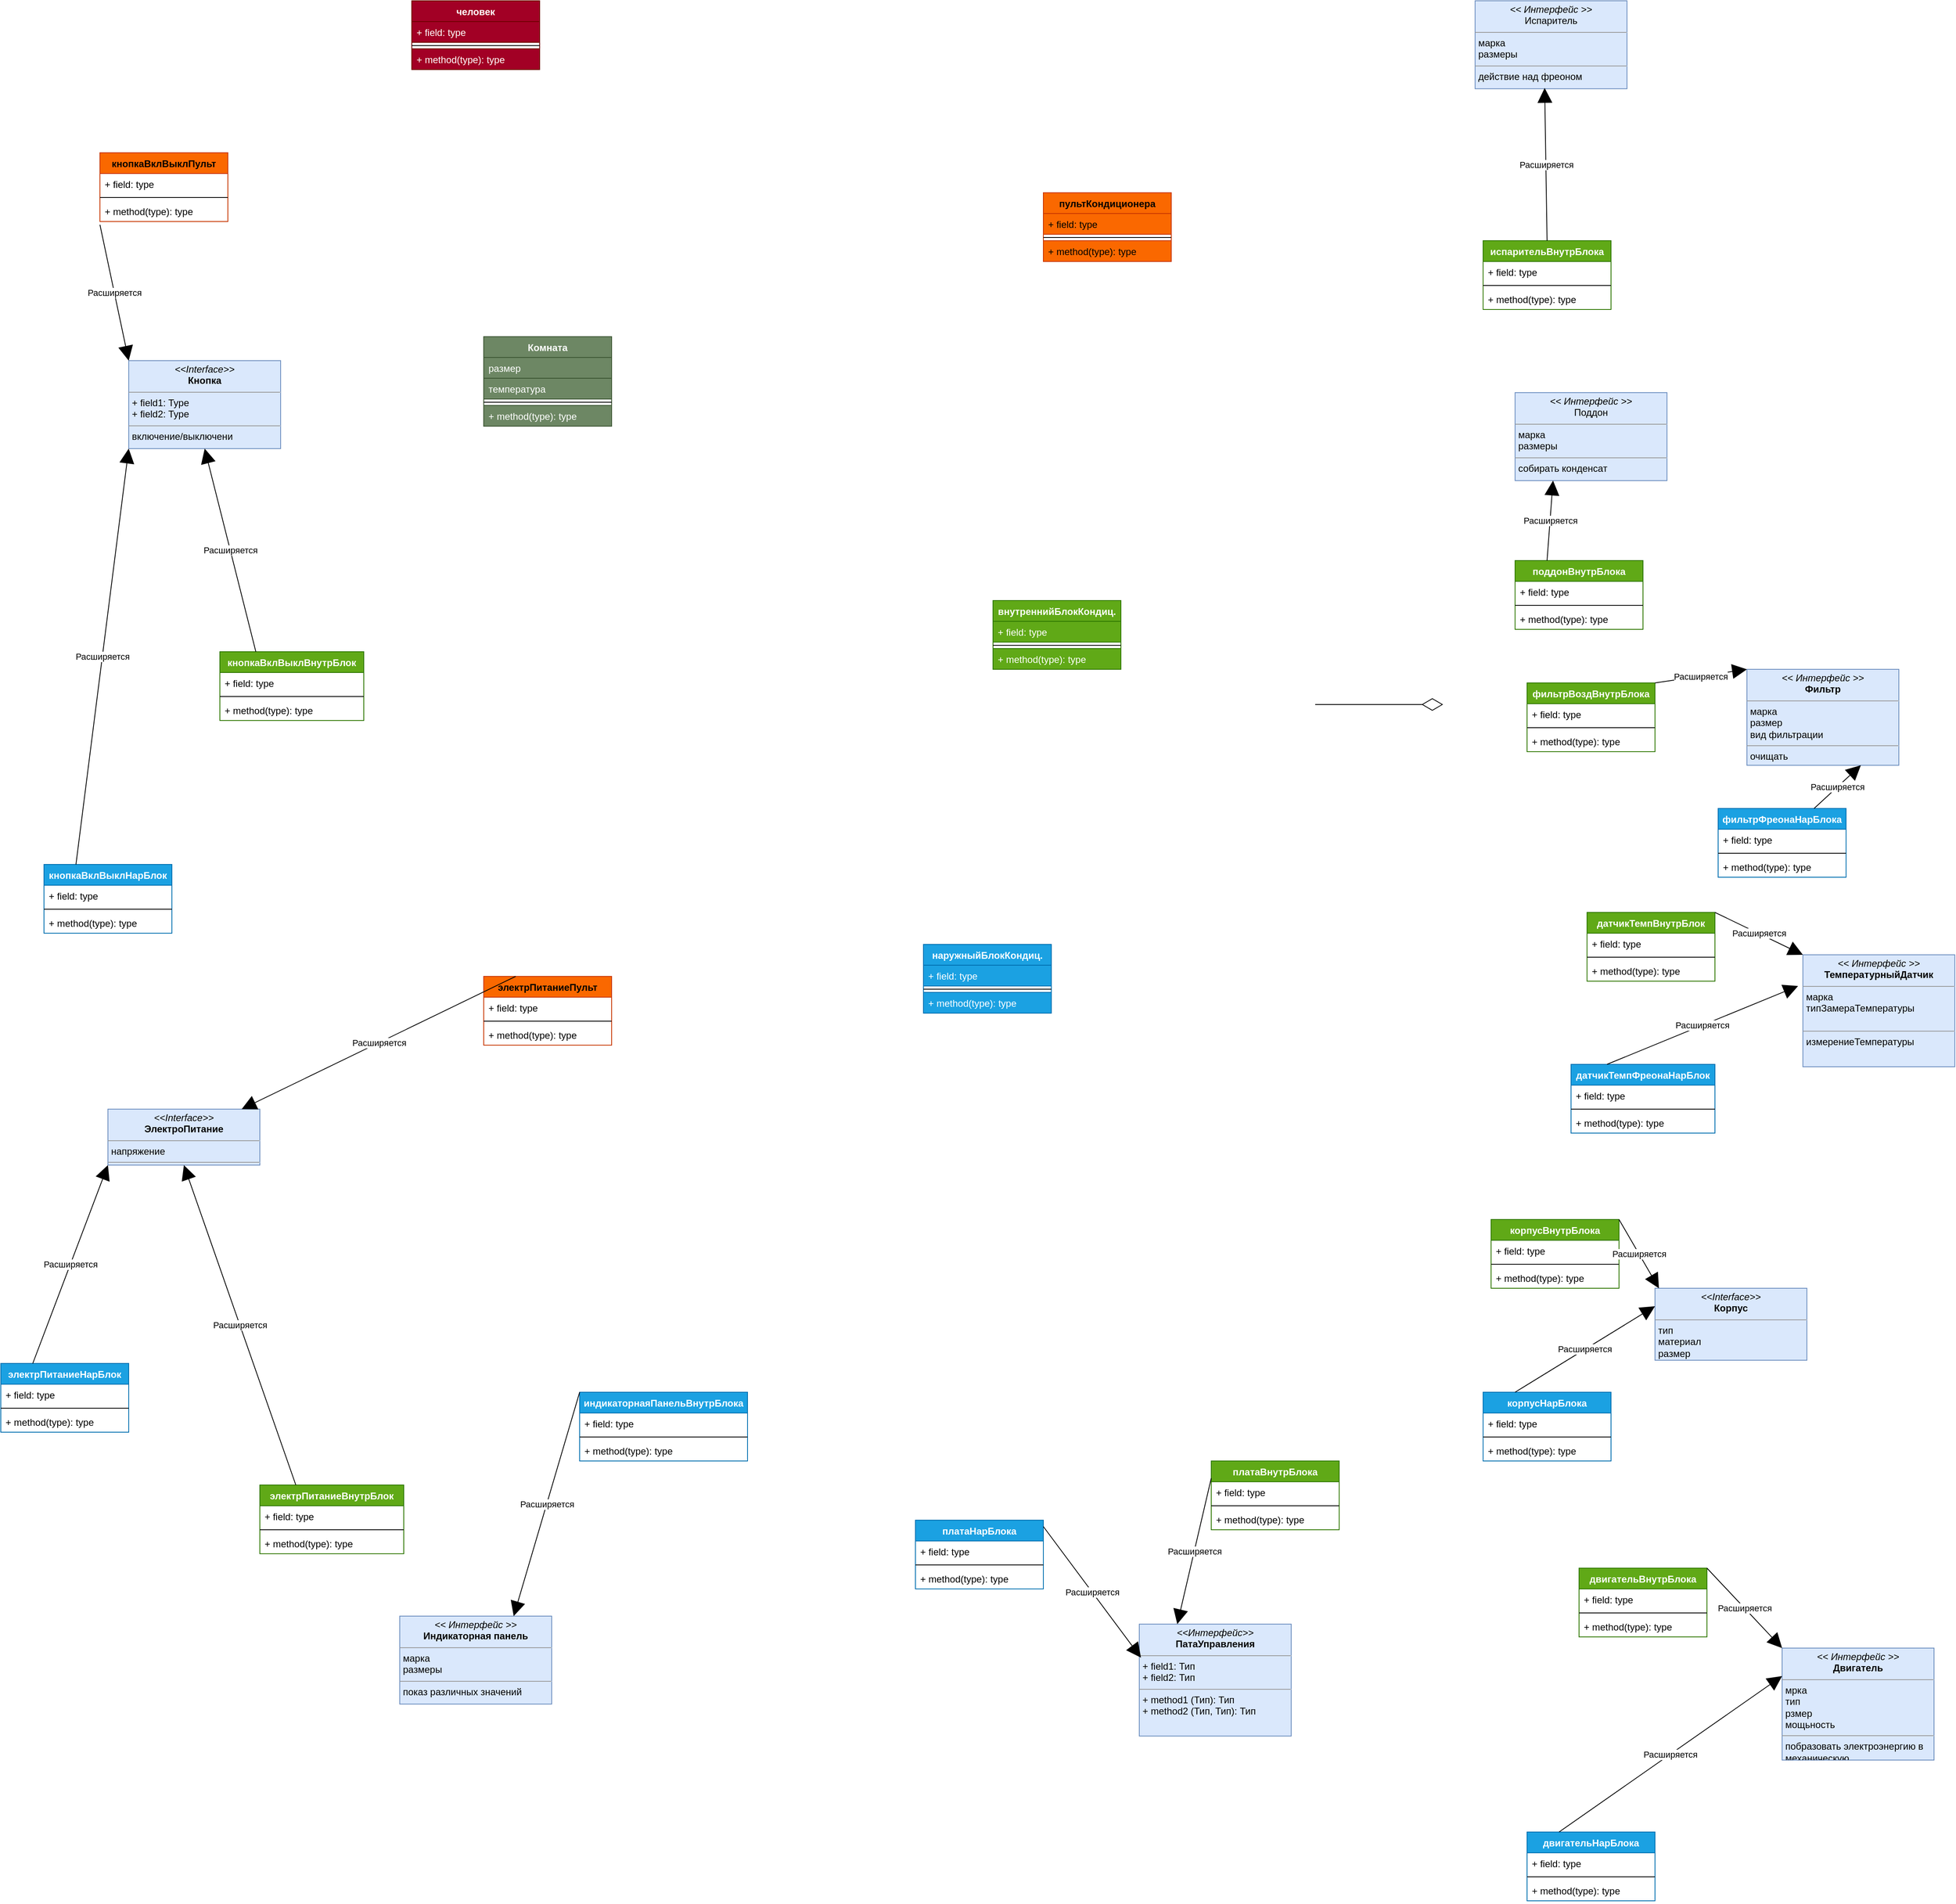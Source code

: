 <mxfile version="15.2.9" type="github">
  <diagram id="StQ4HunUXQLB1A0iZICE" name="Page-1">
    <mxGraphModel dx="4784" dy="1400" grid="1" gridSize="10" guides="1" tooltips="1" connect="1" arrows="1" fold="1" page="1" pageScale="1" pageWidth="827" pageHeight="1169" math="0" shadow="0">
      <root>
        <mxCell id="0" />
        <mxCell id="1" parent="0" />
        <mxCell id="uEVnpnlh_BxVTxJ5QzeG-1" value="&lt;p style=&quot;margin: 0px ; margin-top: 4px ; text-align: center&quot;&gt;&lt;i&gt;&lt;font style=&quot;vertical-align: inherit&quot;&gt;&lt;font style=&quot;vertical-align: inherit&quot;&gt;&lt;font style=&quot;vertical-align: inherit&quot;&gt;&lt;font style=&quot;vertical-align: inherit&quot;&gt;&lt;font style=&quot;vertical-align: inherit&quot;&gt;&lt;font style=&quot;vertical-align: inherit&quot;&gt;&lt;font style=&quot;vertical-align: inherit&quot;&gt;&lt;font style=&quot;vertical-align: inherit&quot;&gt;&lt;font style=&quot;vertical-align: inherit&quot;&gt;&lt;font style=&quot;vertical-align: inherit&quot;&gt;&amp;lt;&amp;lt; Интерфейс &amp;gt;&amp;gt;&lt;/font&gt;&lt;/font&gt;&lt;/font&gt;&lt;/font&gt;&lt;/font&gt;&lt;/font&gt;&lt;/font&gt;&lt;/font&gt;&lt;/font&gt;&lt;/font&gt;&lt;/i&gt;&lt;br&gt;&lt;font style=&quot;vertical-align: inherit&quot;&gt;&lt;font style=&quot;vertical-align: inherit&quot;&gt;&lt;font style=&quot;vertical-align: inherit&quot;&gt;&lt;font style=&quot;vertical-align: inherit&quot;&gt;&lt;font style=&quot;vertical-align: inherit&quot;&gt;&lt;font style=&quot;vertical-align: inherit&quot;&gt;&lt;font style=&quot;vertical-align: inherit&quot;&gt;&lt;font style=&quot;vertical-align: inherit&quot;&gt;&lt;font style=&quot;vertical-align: inherit&quot;&gt;&lt;font style=&quot;vertical-align: inherit&quot;&gt; Испаритель&lt;/font&gt;&lt;/font&gt;&lt;/font&gt;&lt;/font&gt;&lt;/font&gt;&lt;/font&gt;&lt;/font&gt;&lt;/font&gt;&lt;/font&gt;&lt;/font&gt;&lt;/p&gt;&lt;hr size=&quot;1&quot;&gt;&lt;p style=&quot;margin: 0px ; margin-left: 4px&quot;&gt;&lt;font style=&quot;vertical-align: inherit&quot;&gt;&lt;font style=&quot;vertical-align: inherit&quot;&gt;&lt;font style=&quot;vertical-align: inherit&quot;&gt;&lt;font style=&quot;vertical-align: inherit&quot;&gt;&lt;font style=&quot;vertical-align: inherit&quot;&gt;&lt;font style=&quot;vertical-align: inherit&quot;&gt;&lt;font style=&quot;vertical-align: inherit&quot;&gt;&lt;font style=&quot;vertical-align: inherit&quot;&gt;&lt;font style=&quot;vertical-align: inherit&quot;&gt;&lt;font style=&quot;vertical-align: inherit&quot;&gt;марка &lt;/font&gt;&lt;/font&gt;&lt;/font&gt;&lt;/font&gt;&lt;/font&gt;&lt;/font&gt;&lt;/font&gt;&lt;/font&gt;&lt;/font&gt;&lt;/font&gt;&lt;br&gt;&lt;font style=&quot;vertical-align: inherit&quot;&gt;&lt;font style=&quot;vertical-align: inherit&quot;&gt;&lt;font style=&quot;vertical-align: inherit&quot;&gt;&lt;font style=&quot;vertical-align: inherit&quot;&gt;&lt;font style=&quot;vertical-align: inherit&quot;&gt;&lt;font style=&quot;vertical-align: inherit&quot;&gt;&lt;font style=&quot;vertical-align: inherit&quot;&gt;&lt;font style=&quot;vertical-align: inherit&quot;&gt;&lt;font style=&quot;vertical-align: inherit&quot;&gt;&lt;font style=&quot;vertical-align: inherit&quot;&gt;размеры&lt;/font&gt;&lt;/font&gt;&lt;/font&gt;&lt;/font&gt;&lt;/font&gt;&lt;/font&gt;&lt;/font&gt;&lt;/font&gt;&lt;/font&gt;&lt;/font&gt;&lt;/p&gt;&lt;hr size=&quot;1&quot;&gt;&lt;p style=&quot;margin: 0px ; margin-left: 4px&quot;&gt;&lt;font style=&quot;vertical-align: inherit&quot;&gt;&lt;font style=&quot;vertical-align: inherit&quot;&gt;&lt;font style=&quot;vertical-align: inherit&quot;&gt;&lt;font style=&quot;vertical-align: inherit&quot;&gt;&lt;font style=&quot;vertical-align: inherit&quot;&gt;&lt;font style=&quot;vertical-align: inherit&quot;&gt;&lt;font style=&quot;vertical-align: inherit&quot;&gt;&lt;font style=&quot;vertical-align: inherit&quot;&gt;&lt;font style=&quot;vertical-align: inherit&quot;&gt;&lt;font style=&quot;vertical-align: inherit&quot;&gt;действие над фреоном&lt;/font&gt;&lt;/font&gt;&lt;/font&gt;&lt;/font&gt;&lt;/font&gt;&lt;/font&gt;&lt;/font&gt;&lt;/font&gt;&lt;/font&gt;&lt;/font&gt;&lt;br&gt;&lt;br&gt;&lt;/p&gt;" style="verticalAlign=top;align=left;overflow=fill;fontSize=12;fontFamily=Helvetica;html=1;fillColor=#dae8fc;strokeColor=#6c8ebf;" parent="1" vertex="1">
          <mxGeometry x="30" y="220" width="190" height="110" as="geometry" />
        </mxCell>
        <mxCell id="kOpKmhs5cU5nhvXUeXju-1" value="испарительВнутрБлока" style="swimlane;fontStyle=1;align=center;verticalAlign=top;childLayout=stackLayout;horizontal=1;startSize=26;horizontalStack=0;resizeParent=1;resizeParentMax=0;resizeLast=0;collapsible=1;marginBottom=0;fillColor=#60a917;strokeColor=#2D7600;fontColor=#ffffff;" parent="1" vertex="1">
          <mxGeometry x="40" y="520" width="160" height="86" as="geometry">
            <mxRectangle x="40" y="520" width="170" height="26" as="alternateBounds" />
          </mxGeometry>
        </mxCell>
        <mxCell id="kOpKmhs5cU5nhvXUeXju-2" value="+ field: type" style="text;strokeColor=none;fillColor=none;align=left;verticalAlign=top;spacingLeft=4;spacingRight=4;overflow=hidden;rotatable=0;points=[[0,0.5],[1,0.5]];portConstraint=eastwest;" parent="kOpKmhs5cU5nhvXUeXju-1" vertex="1">
          <mxGeometry y="26" width="160" height="26" as="geometry" />
        </mxCell>
        <mxCell id="kOpKmhs5cU5nhvXUeXju-3" value="" style="line;strokeWidth=1;fillColor=none;align=left;verticalAlign=middle;spacingTop=-1;spacingLeft=3;spacingRight=3;rotatable=0;labelPosition=right;points=[];portConstraint=eastwest;" parent="kOpKmhs5cU5nhvXUeXju-1" vertex="1">
          <mxGeometry y="52" width="160" height="8" as="geometry" />
        </mxCell>
        <mxCell id="kOpKmhs5cU5nhvXUeXju-4" value="+ method(type): type" style="text;strokeColor=none;fillColor=none;align=left;verticalAlign=top;spacingLeft=4;spacingRight=4;overflow=hidden;rotatable=0;points=[[0,0.5],[1,0.5]];portConstraint=eastwest;" parent="kOpKmhs5cU5nhvXUeXju-1" vertex="1">
          <mxGeometry y="60" width="160" height="26" as="geometry" />
        </mxCell>
        <mxCell id="kOpKmhs5cU5nhvXUeXju-5" value="&lt;font style=&quot;vertical-align: inherit&quot;&gt;&lt;font style=&quot;vertical-align: inherit&quot;&gt;Расширяется&lt;/font&gt;&lt;/font&gt;" style="endArrow=block;endSize=16;endFill=1;html=1;exitX=0.5;exitY=0;exitDx=0;exitDy=0;entryX=0.458;entryY=0.991;entryDx=0;entryDy=0;entryPerimeter=0;" parent="1" source="kOpKmhs5cU5nhvXUeXju-1" target="uEVnpnlh_BxVTxJ5QzeG-1" edge="1">
          <mxGeometry width="160" relative="1" as="geometry">
            <mxPoint x="330" y="390" as="sourcePoint" />
            <mxPoint x="490" y="390" as="targetPoint" />
          </mxGeometry>
        </mxCell>
        <mxCell id="kOpKmhs5cU5nhvXUeXju-7" value="&lt;p style=&quot;margin: 0px ; margin-top: 4px ; text-align: center&quot;&gt;&lt;i&gt;&lt;font style=&quot;vertical-align: inherit&quot;&gt;&lt;font style=&quot;vertical-align: inherit&quot;&gt;&lt;font style=&quot;vertical-align: inherit&quot;&gt;&lt;font style=&quot;vertical-align: inherit&quot;&gt;&lt;font style=&quot;vertical-align: inherit&quot;&gt;&lt;font style=&quot;vertical-align: inherit&quot;&gt;&amp;lt;&amp;lt; Интерфейс &amp;gt;&amp;gt; &lt;/font&gt;&lt;/font&gt;&lt;/font&gt;&lt;/font&gt;&lt;/font&gt;&lt;/font&gt;&lt;/i&gt;&lt;br&gt;&lt;b&gt;&lt;font style=&quot;vertical-align: inherit&quot;&gt;&lt;font style=&quot;vertical-align: inherit&quot;&gt;&lt;font style=&quot;vertical-align: inherit&quot;&gt;&lt;font style=&quot;vertical-align: inherit&quot;&gt;&lt;font style=&quot;vertical-align: inherit&quot;&gt;&lt;font style=&quot;vertical-align: inherit&quot;&gt;Индикаторная панель&lt;/font&gt;&lt;/font&gt;&lt;/font&gt;&lt;/font&gt;&lt;/font&gt;&lt;/font&gt;&lt;/b&gt;&lt;/p&gt;&lt;hr size=&quot;1&quot;&gt;&lt;p style=&quot;margin: 0px ; margin-left: 4px&quot;&gt;&lt;font style=&quot;vertical-align: inherit&quot;&gt;&lt;font style=&quot;vertical-align: inherit&quot;&gt;&lt;font style=&quot;vertical-align: inherit&quot;&gt;&lt;font style=&quot;vertical-align: inherit&quot;&gt;&lt;font style=&quot;vertical-align: inherit&quot;&gt;марка &lt;/font&gt;&lt;/font&gt;&lt;/font&gt;&lt;/font&gt;&lt;/font&gt;&lt;br&gt;&lt;font style=&quot;vertical-align: inherit&quot;&gt;&lt;font style=&quot;vertical-align: inherit&quot;&gt;&lt;font style=&quot;vertical-align: inherit&quot;&gt;&lt;font style=&quot;vertical-align: inherit&quot;&gt;&lt;font style=&quot;vertical-align: inherit&quot;&gt;размеры&lt;/font&gt;&lt;/font&gt;&lt;/font&gt;&lt;/font&gt;&lt;/font&gt;&lt;br&gt;&lt;/p&gt;&lt;hr size=&quot;1&quot;&gt;&lt;p style=&quot;margin: 0px ; margin-left: 4px&quot;&gt;&lt;font style=&quot;vertical-align: inherit&quot;&gt;&lt;font style=&quot;vertical-align: inherit&quot;&gt;показ различных значений&lt;/font&gt;&lt;/font&gt;&lt;/p&gt;" style="verticalAlign=top;align=left;overflow=fill;fontSize=12;fontFamily=Helvetica;html=1;fillColor=#dae8fc;strokeColor=#6c8ebf;" parent="1" vertex="1">
          <mxGeometry x="-1315" y="2240" width="190" height="110" as="geometry" />
        </mxCell>
        <mxCell id="kOpKmhs5cU5nhvXUeXju-8" value="индикаторнаяПанельВнутрБлока&#xa;" style="swimlane;fontStyle=1;align=center;verticalAlign=top;childLayout=stackLayout;horizontal=1;startSize=26;horizontalStack=0;resizeParent=1;resizeParentMax=0;resizeLast=0;collapsible=1;marginBottom=0;fillColor=#1ba1e2;strokeColor=#006EAF;fontColor=#ffffff;" parent="1" vertex="1">
          <mxGeometry x="-1090" y="1960" width="210" height="86" as="geometry" />
        </mxCell>
        <mxCell id="kOpKmhs5cU5nhvXUeXju-9" value="+ field: type" style="text;strokeColor=none;fillColor=none;align=left;verticalAlign=top;spacingLeft=4;spacingRight=4;overflow=hidden;rotatable=0;points=[[0,0.5],[1,0.5]];portConstraint=eastwest;" parent="kOpKmhs5cU5nhvXUeXju-8" vertex="1">
          <mxGeometry y="26" width="210" height="26" as="geometry" />
        </mxCell>
        <mxCell id="kOpKmhs5cU5nhvXUeXju-10" value="" style="line;strokeWidth=1;fillColor=none;align=left;verticalAlign=middle;spacingTop=-1;spacingLeft=3;spacingRight=3;rotatable=0;labelPosition=right;points=[];portConstraint=eastwest;" parent="kOpKmhs5cU5nhvXUeXju-8" vertex="1">
          <mxGeometry y="52" width="210" height="8" as="geometry" />
        </mxCell>
        <mxCell id="kOpKmhs5cU5nhvXUeXju-11" value="+ method(type): type" style="text;strokeColor=none;fillColor=none;align=left;verticalAlign=top;spacingLeft=4;spacingRight=4;overflow=hidden;rotatable=0;points=[[0,0.5],[1,0.5]];portConstraint=eastwest;" parent="kOpKmhs5cU5nhvXUeXju-8" vertex="1">
          <mxGeometry y="60" width="210" height="26" as="geometry" />
        </mxCell>
        <mxCell id="kOpKmhs5cU5nhvXUeXju-12" value="&lt;font style=&quot;vertical-align: inherit&quot;&gt;&lt;font style=&quot;vertical-align: inherit&quot;&gt;Расширяется&lt;/font&gt;&lt;/font&gt;" style="endArrow=block;endSize=16;endFill=1;html=1;exitX=0;exitY=0;exitDx=0;exitDy=0;entryX=0.75;entryY=0;entryDx=0;entryDy=0;" parent="1" source="kOpKmhs5cU5nhvXUeXju-8" target="kOpKmhs5cU5nhvXUeXju-7" edge="1">
          <mxGeometry width="160" relative="1" as="geometry">
            <mxPoint x="392.98" y="520" as="sourcePoint" />
            <mxPoint x="390" y="329.01" as="targetPoint" />
          </mxGeometry>
        </mxCell>
        <mxCell id="kOpKmhs5cU5nhvXUeXju-13" value="&lt;p style=&quot;margin: 0px ; margin-top: 4px ; text-align: center&quot;&gt;&lt;i&gt;&lt;font style=&quot;vertical-align: inherit&quot;&gt;&lt;font style=&quot;vertical-align: inherit&quot;&gt;&lt;font style=&quot;vertical-align: inherit&quot;&gt;&lt;font style=&quot;vertical-align: inherit&quot;&gt;&lt;font style=&quot;vertical-align: inherit&quot;&gt;&lt;font style=&quot;vertical-align: inherit&quot;&gt;&lt;font style=&quot;vertical-align: inherit&quot;&gt;&lt;font style=&quot;vertical-align: inherit&quot;&gt;&amp;lt;&amp;lt; Интерфейс &amp;gt;&amp;gt; &lt;/font&gt;&lt;/font&gt;&lt;/font&gt;&lt;/font&gt;&lt;/font&gt;&lt;/font&gt;&lt;/font&gt;&lt;/font&gt;&lt;/i&gt;&lt;br&gt;&lt;b&gt;&lt;font style=&quot;vertical-align: inherit&quot;&gt;&lt;font style=&quot;vertical-align: inherit&quot;&gt;&lt;font style=&quot;vertical-align: inherit&quot;&gt;&lt;font style=&quot;vertical-align: inherit&quot;&gt;&lt;font style=&quot;vertical-align: inherit&quot;&gt;&lt;font style=&quot;vertical-align: inherit&quot;&gt;&lt;font style=&quot;vertical-align: inherit&quot;&gt;&lt;font style=&quot;vertical-align: inherit&quot;&gt;Фильтр&lt;/font&gt;&lt;/font&gt;&lt;/font&gt;&lt;/font&gt;&lt;/font&gt;&lt;/font&gt;&lt;/font&gt;&lt;/font&gt;&lt;/b&gt;&lt;/p&gt;&lt;hr size=&quot;1&quot;&gt;&lt;p style=&quot;margin: 0px ; margin-left: 4px&quot;&gt;&lt;font style=&quot;vertical-align: inherit&quot;&gt;&lt;font style=&quot;vertical-align: inherit&quot;&gt;марка&lt;/font&gt;&lt;/font&gt;&lt;/p&gt;&lt;p style=&quot;margin: 0px ; margin-left: 4px&quot;&gt;&lt;font style=&quot;vertical-align: inherit&quot;&gt;&lt;font style=&quot;vertical-align: inherit&quot;&gt;&lt;font style=&quot;vertical-align: inherit&quot;&gt;&lt;font style=&quot;vertical-align: inherit&quot;&gt;размер&lt;/font&gt;&lt;/font&gt;&lt;/font&gt;&lt;/font&gt;&lt;/p&gt;&lt;p style=&quot;margin: 0px ; margin-left: 4px&quot;&gt;&lt;font style=&quot;vertical-align: inherit&quot;&gt;&lt;font style=&quot;vertical-align: inherit&quot;&gt;&lt;font style=&quot;vertical-align: inherit&quot;&gt;&lt;font style=&quot;vertical-align: inherit&quot;&gt;&lt;font style=&quot;vertical-align: inherit&quot;&gt;&lt;font style=&quot;vertical-align: inherit&quot;&gt;вид фильтрации&lt;/font&gt;&lt;/font&gt;&lt;/font&gt;&lt;/font&gt;&lt;/font&gt;&lt;/font&gt;&lt;/p&gt;&lt;hr size=&quot;1&quot;&gt;&lt;p style=&quot;margin: 0px ; margin-left: 4px&quot;&gt;&lt;font style=&quot;vertical-align: inherit&quot;&gt;&lt;font style=&quot;vertical-align: inherit&quot;&gt;очищать&lt;/font&gt;&lt;/font&gt;&lt;/p&gt;" style="verticalAlign=top;align=left;overflow=fill;fontSize=12;fontFamily=Helvetica;html=1;fillColor=#dae8fc;strokeColor=#6c8ebf;" parent="1" vertex="1">
          <mxGeometry x="370" y="1056" width="190" height="120" as="geometry" />
        </mxCell>
        <mxCell id="kOpKmhs5cU5nhvXUeXju-15" value="фильтрВоздВнутрБлока" style="swimlane;fontStyle=1;align=center;verticalAlign=top;childLayout=stackLayout;horizontal=1;startSize=26;horizontalStack=0;resizeParent=1;resizeParentMax=0;resizeLast=0;collapsible=1;marginBottom=0;fillColor=#60a917;strokeColor=#2D7600;fontColor=#ffffff;" parent="1" vertex="1">
          <mxGeometry x="95" y="1073" width="160" height="86" as="geometry" />
        </mxCell>
        <mxCell id="kOpKmhs5cU5nhvXUeXju-16" value="+ field: type" style="text;strokeColor=none;fillColor=none;align=left;verticalAlign=top;spacingLeft=4;spacingRight=4;overflow=hidden;rotatable=0;points=[[0,0.5],[1,0.5]];portConstraint=eastwest;" parent="kOpKmhs5cU5nhvXUeXju-15" vertex="1">
          <mxGeometry y="26" width="160" height="26" as="geometry" />
        </mxCell>
        <mxCell id="kOpKmhs5cU5nhvXUeXju-17" value="" style="line;strokeWidth=1;fillColor=none;align=left;verticalAlign=middle;spacingTop=-1;spacingLeft=3;spacingRight=3;rotatable=0;labelPosition=right;points=[];portConstraint=eastwest;" parent="kOpKmhs5cU5nhvXUeXju-15" vertex="1">
          <mxGeometry y="52" width="160" height="8" as="geometry" />
        </mxCell>
        <mxCell id="kOpKmhs5cU5nhvXUeXju-18" value="+ method(type): type" style="text;strokeColor=none;fillColor=none;align=left;verticalAlign=top;spacingLeft=4;spacingRight=4;overflow=hidden;rotatable=0;points=[[0,0.5],[1,0.5]];portConstraint=eastwest;" parent="kOpKmhs5cU5nhvXUeXju-15" vertex="1">
          <mxGeometry y="60" width="160" height="26" as="geometry" />
        </mxCell>
        <mxCell id="kOpKmhs5cU5nhvXUeXju-19" value="фильтрФреонаНарБлока" style="swimlane;fontStyle=1;align=center;verticalAlign=top;childLayout=stackLayout;horizontal=1;startSize=26;horizontalStack=0;resizeParent=1;resizeParentMax=0;resizeLast=0;collapsible=1;marginBottom=0;fillColor=#1ba1e2;strokeColor=#006EAF;fontColor=#ffffff;" parent="1" vertex="1">
          <mxGeometry x="334" y="1230" width="160" height="86" as="geometry" />
        </mxCell>
        <mxCell id="kOpKmhs5cU5nhvXUeXju-20" value="+ field: type" style="text;strokeColor=none;fillColor=none;align=left;verticalAlign=top;spacingLeft=4;spacingRight=4;overflow=hidden;rotatable=0;points=[[0,0.5],[1,0.5]];portConstraint=eastwest;" parent="kOpKmhs5cU5nhvXUeXju-19" vertex="1">
          <mxGeometry y="26" width="160" height="26" as="geometry" />
        </mxCell>
        <mxCell id="kOpKmhs5cU5nhvXUeXju-21" value="" style="line;strokeWidth=1;fillColor=none;align=left;verticalAlign=middle;spacingTop=-1;spacingLeft=3;spacingRight=3;rotatable=0;labelPosition=right;points=[];portConstraint=eastwest;" parent="kOpKmhs5cU5nhvXUeXju-19" vertex="1">
          <mxGeometry y="52" width="160" height="8" as="geometry" />
        </mxCell>
        <mxCell id="kOpKmhs5cU5nhvXUeXju-22" value="+ method(type): type" style="text;strokeColor=none;fillColor=none;align=left;verticalAlign=top;spacingLeft=4;spacingRight=4;overflow=hidden;rotatable=0;points=[[0,0.5],[1,0.5]];portConstraint=eastwest;" parent="kOpKmhs5cU5nhvXUeXju-19" vertex="1">
          <mxGeometry y="60" width="160" height="26" as="geometry" />
        </mxCell>
        <mxCell id="kOpKmhs5cU5nhvXUeXju-23" value="&lt;font style=&quot;vertical-align: inherit&quot;&gt;&lt;font style=&quot;vertical-align: inherit&quot;&gt;Расширяется&lt;/font&gt;&lt;/font&gt;" style="endArrow=block;endSize=16;endFill=1;html=1;exitX=1;exitY=0;exitDx=0;exitDy=0;entryX=0;entryY=0;entryDx=0;entryDy=0;" parent="1" source="kOpKmhs5cU5nhvXUeXju-15" target="kOpKmhs5cU5nhvXUeXju-13" edge="1">
          <mxGeometry width="160" relative="1" as="geometry">
            <mxPoint x="630" y="510" as="sourcePoint" />
            <mxPoint x="630" y="330" as="targetPoint" />
          </mxGeometry>
        </mxCell>
        <mxCell id="kOpKmhs5cU5nhvXUeXju-24" value="&lt;font style=&quot;vertical-align: inherit&quot;&gt;&lt;font style=&quot;vertical-align: inherit&quot;&gt;Расширяется&lt;/font&gt;&lt;/font&gt;" style="endArrow=block;endSize=16;endFill=1;html=1;entryX=0.75;entryY=1;entryDx=0;entryDy=0;exitX=0.75;exitY=0;exitDx=0;exitDy=0;" parent="1" target="kOpKmhs5cU5nhvXUeXju-13" edge="1" source="kOpKmhs5cU5nhvXUeXju-19">
          <mxGeometry width="160" relative="1" as="geometry">
            <mxPoint x="800" y="510" as="sourcePoint" />
            <mxPoint x="800" y="330" as="targetPoint" />
          </mxGeometry>
        </mxCell>
        <mxCell id="kOpKmhs5cU5nhvXUeXju-25" value="&lt;p style=&quot;margin: 0px ; margin-top: 4px ; text-align: center&quot;&gt;&lt;i&gt;&lt;font style=&quot;vertical-align: inherit&quot;&gt;&lt;font style=&quot;vertical-align: inherit&quot;&gt;&lt;font style=&quot;vertical-align: inherit&quot;&gt;&lt;font style=&quot;vertical-align: inherit&quot;&gt;&amp;lt;&amp;lt; Интерфейс &amp;gt;&amp;gt; &lt;/font&gt;&lt;/font&gt;&lt;/font&gt;&lt;/font&gt;&lt;/i&gt;&lt;br&gt;&lt;b&gt;&lt;font style=&quot;vertical-align: inherit&quot;&gt;&lt;font style=&quot;vertical-align: inherit&quot;&gt;&lt;font style=&quot;vertical-align: inherit&quot;&gt;&lt;font style=&quot;vertical-align: inherit&quot;&gt;Двигатель&lt;/font&gt;&lt;/font&gt;&lt;/font&gt;&lt;/font&gt;&lt;/b&gt;&lt;/p&gt;&lt;hr size=&quot;1&quot;&gt;&lt;p style=&quot;margin: 0px ; margin-left: 4px&quot;&gt;&lt;font style=&quot;vertical-align: inherit&quot;&gt;&lt;font style=&quot;vertical-align: inherit&quot;&gt;&lt;font style=&quot;vertical-align: inherit&quot;&gt;&lt;font style=&quot;vertical-align: inherit&quot;&gt;мрка&lt;/font&gt;&lt;/font&gt;&lt;/font&gt;&lt;/font&gt;&lt;/p&gt;&lt;p style=&quot;margin: 0px ; margin-left: 4px&quot;&gt;&lt;font style=&quot;vertical-align: inherit&quot;&gt;&lt;font style=&quot;vertical-align: inherit&quot;&gt;&lt;font style=&quot;vertical-align: inherit&quot;&gt;&lt;font style=&quot;vertical-align: inherit&quot;&gt;&lt;font style=&quot;vertical-align: inherit&quot;&gt;&lt;font style=&quot;vertical-align: inherit&quot;&gt;тип&lt;/font&gt;&lt;/font&gt;&lt;/font&gt;&lt;/font&gt;&lt;/font&gt;&lt;/font&gt;&lt;/p&gt;&lt;p style=&quot;margin: 0px ; margin-left: 4px&quot;&gt;&lt;font style=&quot;vertical-align: inherit&quot;&gt;&lt;font style=&quot;vertical-align: inherit&quot;&gt;&lt;font style=&quot;vertical-align: inherit&quot;&gt;&lt;font style=&quot;vertical-align: inherit&quot;&gt;&lt;font style=&quot;vertical-align: inherit&quot;&gt;&lt;font style=&quot;vertical-align: inherit&quot;&gt;рзмер&lt;/font&gt;&lt;/font&gt;&lt;/font&gt;&lt;/font&gt;&lt;/font&gt;&lt;/font&gt;&lt;/p&gt;&lt;p style=&quot;margin: 0px ; margin-left: 4px&quot;&gt;&lt;font style=&quot;vertical-align: inherit&quot;&gt;&lt;font style=&quot;vertical-align: inherit&quot;&gt;&lt;font style=&quot;vertical-align: inherit&quot;&gt;&lt;font style=&quot;vertical-align: inherit&quot;&gt;&lt;font style=&quot;vertical-align: inherit&quot;&gt;&lt;font style=&quot;vertical-align: inherit&quot;&gt;&lt;font style=&quot;vertical-align: inherit&quot;&gt;&lt;font style=&quot;vertical-align: inherit&quot;&gt;мощьность&lt;/font&gt;&lt;/font&gt;&lt;/font&gt;&lt;/font&gt;&lt;/font&gt;&lt;/font&gt;&lt;/font&gt;&lt;/font&gt;&lt;/p&gt;&lt;hr size=&quot;1&quot;&gt;&lt;p style=&quot;margin: 0px ; margin-left: 4px&quot;&gt;&lt;font style=&quot;vertical-align: inherit&quot;&gt;&lt;font style=&quot;vertical-align: inherit&quot;&gt;побразовать электроэнергию в&lt;/font&gt;&lt;/font&gt;&lt;/p&gt;&lt;p style=&quot;margin: 0px ; margin-left: 4px&quot;&gt;&lt;font style=&quot;vertical-align: inherit&quot;&gt;&lt;font style=&quot;vertical-align: inherit&quot;&gt;&lt;font style=&quot;vertical-align: inherit&quot;&gt;&lt;font style=&quot;vertical-align: inherit&quot;&gt;механическую&lt;/font&gt;&lt;/font&gt;&lt;/font&gt;&lt;/font&gt;&lt;/p&gt;" style="verticalAlign=top;align=left;overflow=fill;fontSize=12;fontFamily=Helvetica;html=1;fillColor=#dae8fc;strokeColor=#6c8ebf;" parent="1" vertex="1">
          <mxGeometry x="414" y="2280" width="190" height="140" as="geometry" />
        </mxCell>
        <mxCell id="kOpKmhs5cU5nhvXUeXju-26" value="двигательВнутрБлока" style="swimlane;fontStyle=1;align=center;verticalAlign=top;childLayout=stackLayout;horizontal=1;startSize=26;horizontalStack=0;resizeParent=1;resizeParentMax=0;resizeLast=0;collapsible=1;marginBottom=0;fillColor=#60a917;strokeColor=#2D7600;fontColor=#ffffff;" parent="1" vertex="1">
          <mxGeometry x="160" y="2180" width="160" height="86" as="geometry" />
        </mxCell>
        <mxCell id="kOpKmhs5cU5nhvXUeXju-27" value="+ field: type" style="text;strokeColor=none;fillColor=none;align=left;verticalAlign=top;spacingLeft=4;spacingRight=4;overflow=hidden;rotatable=0;points=[[0,0.5],[1,0.5]];portConstraint=eastwest;" parent="kOpKmhs5cU5nhvXUeXju-26" vertex="1">
          <mxGeometry y="26" width="160" height="26" as="geometry" />
        </mxCell>
        <mxCell id="kOpKmhs5cU5nhvXUeXju-28" value="" style="line;strokeWidth=1;fillColor=none;align=left;verticalAlign=middle;spacingTop=-1;spacingLeft=3;spacingRight=3;rotatable=0;labelPosition=right;points=[];portConstraint=eastwest;" parent="kOpKmhs5cU5nhvXUeXju-26" vertex="1">
          <mxGeometry y="52" width="160" height="8" as="geometry" />
        </mxCell>
        <mxCell id="kOpKmhs5cU5nhvXUeXju-29" value="+ method(type): type" style="text;strokeColor=none;fillColor=none;align=left;verticalAlign=top;spacingLeft=4;spacingRight=4;overflow=hidden;rotatable=0;points=[[0,0.5],[1,0.5]];portConstraint=eastwest;" parent="kOpKmhs5cU5nhvXUeXju-26" vertex="1">
          <mxGeometry y="60" width="160" height="26" as="geometry" />
        </mxCell>
        <mxCell id="kOpKmhs5cU5nhvXUeXju-30" value="двигательНарБлока" style="swimlane;fontStyle=1;align=center;verticalAlign=top;childLayout=stackLayout;horizontal=1;startSize=26;horizontalStack=0;resizeParent=1;resizeParentMax=0;resizeLast=0;collapsible=1;marginBottom=0;fillColor=#1ba1e2;strokeColor=#006EAF;fontColor=#ffffff;" parent="1" vertex="1">
          <mxGeometry x="95" y="2510" width="160" height="86" as="geometry" />
        </mxCell>
        <mxCell id="kOpKmhs5cU5nhvXUeXju-31" value="+ field: type" style="text;strokeColor=none;fillColor=none;align=left;verticalAlign=top;spacingLeft=4;spacingRight=4;overflow=hidden;rotatable=0;points=[[0,0.5],[1,0.5]];portConstraint=eastwest;" parent="kOpKmhs5cU5nhvXUeXju-30" vertex="1">
          <mxGeometry y="26" width="160" height="26" as="geometry" />
        </mxCell>
        <mxCell id="kOpKmhs5cU5nhvXUeXju-32" value="" style="line;strokeWidth=1;fillColor=none;align=left;verticalAlign=middle;spacingTop=-1;spacingLeft=3;spacingRight=3;rotatable=0;labelPosition=right;points=[];portConstraint=eastwest;" parent="kOpKmhs5cU5nhvXUeXju-30" vertex="1">
          <mxGeometry y="52" width="160" height="8" as="geometry" />
        </mxCell>
        <mxCell id="kOpKmhs5cU5nhvXUeXju-33" value="+ method(type): type" style="text;strokeColor=none;fillColor=none;align=left;verticalAlign=top;spacingLeft=4;spacingRight=4;overflow=hidden;rotatable=0;points=[[0,0.5],[1,0.5]];portConstraint=eastwest;" parent="kOpKmhs5cU5nhvXUeXju-30" vertex="1">
          <mxGeometry y="60" width="160" height="26" as="geometry" />
        </mxCell>
        <mxCell id="kOpKmhs5cU5nhvXUeXju-34" value="&lt;font style=&quot;vertical-align: inherit&quot;&gt;&lt;font style=&quot;vertical-align: inherit&quot;&gt;Расширяется&lt;/font&gt;&lt;/font&gt;" style="endArrow=block;endSize=16;endFill=1;html=1;entryX=0;entryY=0;entryDx=0;entryDy=0;exitX=1;exitY=0;exitDx=0;exitDy=0;" parent="1" source="kOpKmhs5cU5nhvXUeXju-26" target="kOpKmhs5cU5nhvXUeXju-25" edge="1">
          <mxGeometry width="160" relative="1" as="geometry">
            <mxPoint x="1120" y="530" as="sourcePoint" />
            <mxPoint x="1042.5" y="360" as="targetPoint" />
          </mxGeometry>
        </mxCell>
        <mxCell id="kOpKmhs5cU5nhvXUeXju-35" value="&lt;font style=&quot;vertical-align: inherit&quot;&gt;&lt;font style=&quot;vertical-align: inherit&quot;&gt;Расширяется&lt;/font&gt;&lt;/font&gt;" style="endArrow=block;endSize=16;endFill=1;html=1;entryX=0;entryY=0.25;entryDx=0;entryDy=0;exitX=0.25;exitY=0;exitDx=0;exitDy=0;" parent="1" source="kOpKmhs5cU5nhvXUeXju-30" target="kOpKmhs5cU5nhvXUeXju-25" edge="1">
          <mxGeometry width="160" relative="1" as="geometry">
            <mxPoint x="1347.5" y="520" as="sourcePoint" />
            <mxPoint x="1270" y="350" as="targetPoint" />
          </mxGeometry>
        </mxCell>
        <mxCell id="kOpKmhs5cU5nhvXUeXju-36" value="&lt;p style=&quot;margin: 0px ; margin-top: 4px ; text-align: center&quot;&gt;&lt;i&gt;&lt;font style=&quot;vertical-align: inherit&quot;&gt;&lt;font style=&quot;vertical-align: inherit&quot;&gt;&lt;font style=&quot;vertical-align: inherit&quot;&gt;&lt;font style=&quot;vertical-align: inherit&quot;&gt;&amp;lt;&amp;lt; Интерфейс &amp;gt;&amp;gt;&lt;/font&gt;&lt;/font&gt;&lt;/font&gt;&lt;/font&gt;&lt;/i&gt;&lt;br&gt;&lt;font style=&quot;vertical-align: inherit&quot;&gt;&lt;font style=&quot;vertical-align: inherit&quot;&gt;&lt;font style=&quot;vertical-align: inherit&quot;&gt;&lt;font style=&quot;vertical-align: inherit&quot;&gt; Поддон&lt;/font&gt;&lt;/font&gt;&lt;/font&gt;&lt;/font&gt;&lt;/p&gt;&lt;hr size=&quot;1&quot;&gt;&lt;p style=&quot;margin: 0px ; margin-left: 4px&quot;&gt;&lt;font style=&quot;vertical-align: inherit&quot;&gt;&lt;font style=&quot;vertical-align: inherit&quot;&gt;&lt;font style=&quot;vertical-align: inherit&quot;&gt;марка &lt;/font&gt;&lt;/font&gt;&lt;/font&gt;&lt;br&gt;&lt;font style=&quot;vertical-align: inherit&quot;&gt;&lt;font style=&quot;vertical-align: inherit&quot;&gt;&lt;font style=&quot;vertical-align: inherit&quot;&gt;размеры&lt;/font&gt;&lt;/font&gt;&lt;/font&gt;&lt;br&gt;&lt;/p&gt;&lt;hr size=&quot;1&quot;&gt;&lt;p style=&quot;margin: 0px ; margin-left: 4px&quot;&gt;&lt;font style=&quot;vertical-align: inherit&quot;&gt;&lt;font style=&quot;vertical-align: inherit&quot;&gt;собирать конденсат&lt;/font&gt;&lt;/font&gt;&lt;/p&gt;" style="verticalAlign=top;align=left;overflow=fill;fontSize=12;fontFamily=Helvetica;html=1;fillColor=#dae8fc;strokeColor=#6c8ebf;" parent="1" vertex="1">
          <mxGeometry x="80" y="710" width="190" height="110" as="geometry" />
        </mxCell>
        <mxCell id="kOpKmhs5cU5nhvXUeXju-37" value="поддонВнутрБлока" style="swimlane;fontStyle=1;align=center;verticalAlign=top;childLayout=stackLayout;horizontal=1;startSize=26;horizontalStack=0;resizeParent=1;resizeParentMax=0;resizeLast=0;collapsible=1;marginBottom=0;fillColor=#60a917;strokeColor=#2D7600;fontColor=#ffffff;" parent="1" vertex="1">
          <mxGeometry x="80" y="920" width="160" height="86" as="geometry" />
        </mxCell>
        <mxCell id="kOpKmhs5cU5nhvXUeXju-38" value="+ field: type" style="text;strokeColor=none;fillColor=none;align=left;verticalAlign=top;spacingLeft=4;spacingRight=4;overflow=hidden;rotatable=0;points=[[0,0.5],[1,0.5]];portConstraint=eastwest;" parent="kOpKmhs5cU5nhvXUeXju-37" vertex="1">
          <mxGeometry y="26" width="160" height="26" as="geometry" />
        </mxCell>
        <mxCell id="kOpKmhs5cU5nhvXUeXju-39" value="" style="line;strokeWidth=1;fillColor=none;align=left;verticalAlign=middle;spacingTop=-1;spacingLeft=3;spacingRight=3;rotatable=0;labelPosition=right;points=[];portConstraint=eastwest;" parent="kOpKmhs5cU5nhvXUeXju-37" vertex="1">
          <mxGeometry y="52" width="160" height="8" as="geometry" />
        </mxCell>
        <mxCell id="kOpKmhs5cU5nhvXUeXju-40" value="+ method(type): type" style="text;strokeColor=none;fillColor=none;align=left;verticalAlign=top;spacingLeft=4;spacingRight=4;overflow=hidden;rotatable=0;points=[[0,0.5],[1,0.5]];portConstraint=eastwest;" parent="kOpKmhs5cU5nhvXUeXju-37" vertex="1">
          <mxGeometry y="60" width="160" height="26" as="geometry" />
        </mxCell>
        <mxCell id="kOpKmhs5cU5nhvXUeXju-41" value="&lt;font style=&quot;vertical-align: inherit&quot;&gt;&lt;font style=&quot;vertical-align: inherit&quot;&gt;Расширяется&lt;/font&gt;&lt;/font&gt;" style="endArrow=block;endSize=16;endFill=1;html=1;exitX=0.25;exitY=0;exitDx=0;exitDy=0;entryX=0.25;entryY=1;entryDx=0;entryDy=0;" parent="1" source="kOpKmhs5cU5nhvXUeXju-37" target="kOpKmhs5cU5nhvXUeXju-36" edge="1">
          <mxGeometry width="160" relative="1" as="geometry">
            <mxPoint x="120" y="660" as="sourcePoint" />
            <mxPoint x="117.02" y="469.01" as="targetPoint" />
          </mxGeometry>
        </mxCell>
        <mxCell id="kOpKmhs5cU5nhvXUeXju-42" value="&lt;p style=&quot;margin: 0px ; margin-top: 4px ; text-align: center&quot;&gt;&lt;i&gt;&lt;font style=&quot;vertical-align: inherit&quot;&gt;&lt;font style=&quot;vertical-align: inherit&quot;&gt;&amp;lt;&amp;lt;Интерфейс&amp;gt;&amp;gt; &lt;/font&gt;&lt;/font&gt;&lt;/i&gt;&lt;br&gt;&lt;b&gt;&lt;font style=&quot;vertical-align: inherit&quot;&gt;&lt;font style=&quot;vertical-align: inherit&quot;&gt;ПатаУправления&lt;/font&gt;&lt;/font&gt;&lt;/b&gt;&lt;/p&gt;&lt;hr size=&quot;1&quot;&gt;&lt;p style=&quot;margin: 0px ; margin-left: 4px&quot;&gt;&lt;font style=&quot;vertical-align: inherit&quot;&gt;&lt;font style=&quot;vertical-align: inherit&quot;&gt;+ field1: Тип &lt;/font&gt;&lt;/font&gt;&lt;br&gt;&lt;font style=&quot;vertical-align: inherit&quot;&gt;&lt;font style=&quot;vertical-align: inherit&quot;&gt;+ field2: Тип&lt;/font&gt;&lt;/font&gt;&lt;/p&gt;&lt;hr size=&quot;1&quot;&gt;&lt;p style=&quot;margin: 0px ; margin-left: 4px&quot;&gt;&lt;font style=&quot;vertical-align: inherit&quot;&gt;&lt;font style=&quot;vertical-align: inherit&quot;&gt;+ method1 (Тип): Тип &lt;/font&gt;&lt;/font&gt;&lt;br&gt;&lt;font style=&quot;vertical-align: inherit&quot;&gt;&lt;font style=&quot;vertical-align: inherit&quot;&gt;+ method2 (Тип, Тип): Тип&lt;/font&gt;&lt;/font&gt;&lt;/p&gt;" style="verticalAlign=top;align=left;overflow=fill;fontSize=12;fontFamily=Helvetica;html=1;fillColor=#dae8fc;strokeColor=#6c8ebf;" parent="1" vertex="1">
          <mxGeometry x="-390" y="2250" width="190" height="140" as="geometry" />
        </mxCell>
        <mxCell id="kOpKmhs5cU5nhvXUeXju-43" value="платаВнутрБлока" style="swimlane;fontStyle=1;align=center;verticalAlign=top;childLayout=stackLayout;horizontal=1;startSize=26;horizontalStack=0;resizeParent=1;resizeParentMax=0;resizeLast=0;collapsible=1;marginBottom=0;fillColor=#60a917;strokeColor=#2D7600;fontColor=#ffffff;" parent="1" vertex="1">
          <mxGeometry x="-300" y="2046" width="160" height="86" as="geometry" />
        </mxCell>
        <mxCell id="kOpKmhs5cU5nhvXUeXju-44" value="+ field: type" style="text;strokeColor=none;fillColor=none;align=left;verticalAlign=top;spacingLeft=4;spacingRight=4;overflow=hidden;rotatable=0;points=[[0,0.5],[1,0.5]];portConstraint=eastwest;" parent="kOpKmhs5cU5nhvXUeXju-43" vertex="1">
          <mxGeometry y="26" width="160" height="26" as="geometry" />
        </mxCell>
        <mxCell id="kOpKmhs5cU5nhvXUeXju-45" value="" style="line;strokeWidth=1;fillColor=none;align=left;verticalAlign=middle;spacingTop=-1;spacingLeft=3;spacingRight=3;rotatable=0;labelPosition=right;points=[];portConstraint=eastwest;" parent="kOpKmhs5cU5nhvXUeXju-43" vertex="1">
          <mxGeometry y="52" width="160" height="8" as="geometry" />
        </mxCell>
        <mxCell id="kOpKmhs5cU5nhvXUeXju-46" value="+ method(type): type" style="text;strokeColor=none;fillColor=none;align=left;verticalAlign=top;spacingLeft=4;spacingRight=4;overflow=hidden;rotatable=0;points=[[0,0.5],[1,0.5]];portConstraint=eastwest;" parent="kOpKmhs5cU5nhvXUeXju-43" vertex="1">
          <mxGeometry y="60" width="160" height="26" as="geometry" />
        </mxCell>
        <mxCell id="kOpKmhs5cU5nhvXUeXju-47" value="платаНарБлока" style="swimlane;fontStyle=1;align=center;verticalAlign=top;childLayout=stackLayout;horizontal=1;startSize=26;horizontalStack=0;resizeParent=1;resizeParentMax=0;resizeLast=0;collapsible=1;marginBottom=0;fillColor=#1ba1e2;strokeColor=#006EAF;fontColor=#ffffff;" parent="1" vertex="1">
          <mxGeometry x="-670" y="2120" width="160" height="86" as="geometry" />
        </mxCell>
        <mxCell id="kOpKmhs5cU5nhvXUeXju-48" value="+ field: type" style="text;strokeColor=none;fillColor=none;align=left;verticalAlign=top;spacingLeft=4;spacingRight=4;overflow=hidden;rotatable=0;points=[[0,0.5],[1,0.5]];portConstraint=eastwest;" parent="kOpKmhs5cU5nhvXUeXju-47" vertex="1">
          <mxGeometry y="26" width="160" height="26" as="geometry" />
        </mxCell>
        <mxCell id="kOpKmhs5cU5nhvXUeXju-49" value="" style="line;strokeWidth=1;fillColor=none;align=left;verticalAlign=middle;spacingTop=-1;spacingLeft=3;spacingRight=3;rotatable=0;labelPosition=right;points=[];portConstraint=eastwest;" parent="kOpKmhs5cU5nhvXUeXju-47" vertex="1">
          <mxGeometry y="52" width="160" height="8" as="geometry" />
        </mxCell>
        <mxCell id="kOpKmhs5cU5nhvXUeXju-50" value="+ method(type): type" style="text;strokeColor=none;fillColor=none;align=left;verticalAlign=top;spacingLeft=4;spacingRight=4;overflow=hidden;rotatable=0;points=[[0,0.5],[1,0.5]];portConstraint=eastwest;" parent="kOpKmhs5cU5nhvXUeXju-47" vertex="1">
          <mxGeometry y="60" width="160" height="26" as="geometry" />
        </mxCell>
        <mxCell id="kOpKmhs5cU5nhvXUeXju-51" value="&lt;font style=&quot;vertical-align: inherit&quot;&gt;&lt;font style=&quot;vertical-align: inherit&quot;&gt;Расширяется&lt;/font&gt;&lt;/font&gt;" style="endArrow=block;endSize=16;endFill=1;html=1;exitX=0;exitY=0.25;exitDx=0;exitDy=0;entryX=0.25;entryY=0;entryDx=0;entryDy=0;" parent="1" source="kOpKmhs5cU5nhvXUeXju-43" target="kOpKmhs5cU5nhvXUeXju-42" edge="1">
          <mxGeometry width="160" relative="1" as="geometry">
            <mxPoint x="370" y="880" as="sourcePoint" />
            <mxPoint x="377.5" y="780" as="targetPoint" />
          </mxGeometry>
        </mxCell>
        <mxCell id="kOpKmhs5cU5nhvXUeXju-52" value="&lt;font style=&quot;vertical-align: inherit&quot;&gt;&lt;font style=&quot;vertical-align: inherit&quot;&gt;Расширяется&lt;/font&gt;&lt;/font&gt;" style="endArrow=block;endSize=16;endFill=1;html=1;exitX=1;exitY=0.093;exitDx=0;exitDy=0;entryX=0.011;entryY=0.3;entryDx=0;entryDy=0;entryPerimeter=0;exitPerimeter=0;" parent="1" source="kOpKmhs5cU5nhvXUeXju-47" target="kOpKmhs5cU5nhvXUeXju-42" edge="1">
          <mxGeometry width="160" relative="1" as="geometry">
            <mxPoint x="510" y="870" as="sourcePoint" />
            <mxPoint x="517.5" y="770" as="targetPoint" />
          </mxGeometry>
        </mxCell>
        <mxCell id="kOpKmhs5cU5nhvXUeXju-53" value="&lt;p style=&quot;margin: 0px ; margin-top: 4px ; text-align: center&quot;&gt;&lt;i&gt;&lt;font style=&quot;vertical-align: inherit&quot;&gt;&lt;font style=&quot;vertical-align: inherit&quot;&gt;&lt;font style=&quot;vertical-align: inherit&quot;&gt;&lt;font style=&quot;vertical-align: inherit&quot;&gt;&amp;lt;&amp;lt; Интерфейс &amp;gt;&amp;gt; &lt;/font&gt;&lt;/font&gt;&lt;/font&gt;&lt;/font&gt;&lt;/i&gt;&lt;br&gt;&lt;b&gt;&lt;font style=&quot;vertical-align: inherit&quot;&gt;&lt;font style=&quot;vertical-align: inherit&quot;&gt;&lt;font style=&quot;vertical-align: inherit&quot;&gt;&lt;font style=&quot;vertical-align: inherit&quot;&gt;ТемпературныйДатчик&lt;/font&gt;&lt;/font&gt;&lt;/font&gt;&lt;/font&gt;&lt;/b&gt;&lt;/p&gt;&lt;hr size=&quot;1&quot;&gt;&lt;p style=&quot;margin: 0px ; margin-left: 4px&quot;&gt;&lt;font style=&quot;vertical-align: inherit&quot;&gt;&lt;font style=&quot;vertical-align: inherit&quot;&gt;&lt;font style=&quot;vertical-align: inherit&quot;&gt;&lt;font style=&quot;vertical-align: inherit&quot;&gt;марка&lt;/font&gt;&lt;/font&gt;&lt;/font&gt;&lt;/font&gt;&lt;/p&gt;&lt;p style=&quot;margin: 0px ; margin-left: 4px&quot;&gt;&lt;font style=&quot;vertical-align: inherit&quot;&gt;&lt;font style=&quot;vertical-align: inherit&quot;&gt;&lt;font style=&quot;vertical-align: inherit&quot;&gt;&lt;font style=&quot;vertical-align: inherit&quot;&gt;&lt;font style=&quot;vertical-align: inherit&quot;&gt;&lt;font style=&quot;vertical-align: inherit&quot;&gt;типЗамераТемпературы&lt;/font&gt;&lt;/font&gt;&lt;/font&gt;&lt;/font&gt;&lt;/font&gt;&lt;/font&gt;&lt;/p&gt;&lt;p style=&quot;margin: 0px ; margin-left: 4px&quot;&gt;&lt;br&gt;&lt;/p&gt;&lt;hr size=&quot;1&quot;&gt;&lt;p style=&quot;margin: 0px ; margin-left: 4px&quot;&gt;&lt;font style=&quot;vertical-align: inherit&quot;&gt;&lt;font style=&quot;vertical-align: inherit&quot;&gt;измерениеТемпературы&lt;/font&gt;&lt;/font&gt;&lt;/p&gt;" style="verticalAlign=top;align=left;overflow=fill;fontSize=12;fontFamily=Helvetica;html=1;fillColor=#dae8fc;strokeColor=#6c8ebf;" parent="1" vertex="1">
          <mxGeometry x="440" y="1413" width="190" height="140" as="geometry" />
        </mxCell>
        <mxCell id="kOpKmhs5cU5nhvXUeXju-54" value="датчикТемпВнутрБлок" style="swimlane;fontStyle=1;align=center;verticalAlign=top;childLayout=stackLayout;horizontal=1;startSize=26;horizontalStack=0;resizeParent=1;resizeParentMax=0;resizeLast=0;collapsible=1;marginBottom=0;fillColor=#60a917;strokeColor=#2D7600;fontColor=#ffffff;" parent="1" vertex="1">
          <mxGeometry x="170" y="1360" width="160" height="86" as="geometry" />
        </mxCell>
        <mxCell id="kOpKmhs5cU5nhvXUeXju-55" value="+ field: type" style="text;strokeColor=none;fillColor=none;align=left;verticalAlign=top;spacingLeft=4;spacingRight=4;overflow=hidden;rotatable=0;points=[[0,0.5],[1,0.5]];portConstraint=eastwest;" parent="kOpKmhs5cU5nhvXUeXju-54" vertex="1">
          <mxGeometry y="26" width="160" height="26" as="geometry" />
        </mxCell>
        <mxCell id="kOpKmhs5cU5nhvXUeXju-56" value="" style="line;strokeWidth=1;fillColor=none;align=left;verticalAlign=middle;spacingTop=-1;spacingLeft=3;spacingRight=3;rotatable=0;labelPosition=right;points=[];portConstraint=eastwest;" parent="kOpKmhs5cU5nhvXUeXju-54" vertex="1">
          <mxGeometry y="52" width="160" height="8" as="geometry" />
        </mxCell>
        <mxCell id="kOpKmhs5cU5nhvXUeXju-57" value="+ method(type): type" style="text;strokeColor=none;fillColor=none;align=left;verticalAlign=top;spacingLeft=4;spacingRight=4;overflow=hidden;rotatable=0;points=[[0,0.5],[1,0.5]];portConstraint=eastwest;" parent="kOpKmhs5cU5nhvXUeXju-54" vertex="1">
          <mxGeometry y="60" width="160" height="26" as="geometry" />
        </mxCell>
        <mxCell id="kOpKmhs5cU5nhvXUeXju-58" value="датчикТемпФреонаНарБлок" style="swimlane;fontStyle=1;align=center;verticalAlign=top;childLayout=stackLayout;horizontal=1;startSize=26;horizontalStack=0;resizeParent=1;resizeParentMax=0;resizeLast=0;collapsible=1;marginBottom=0;fillColor=#1ba1e2;strokeColor=#006EAF;fontColor=#ffffff;" parent="1" vertex="1">
          <mxGeometry x="150" y="1550" width="180" height="86" as="geometry" />
        </mxCell>
        <mxCell id="kOpKmhs5cU5nhvXUeXju-59" value="+ field: type" style="text;strokeColor=none;fillColor=none;align=left;verticalAlign=top;spacingLeft=4;spacingRight=4;overflow=hidden;rotatable=0;points=[[0,0.5],[1,0.5]];portConstraint=eastwest;" parent="kOpKmhs5cU5nhvXUeXju-58" vertex="1">
          <mxGeometry y="26" width="180" height="26" as="geometry" />
        </mxCell>
        <mxCell id="kOpKmhs5cU5nhvXUeXju-60" value="" style="line;strokeWidth=1;fillColor=none;align=left;verticalAlign=middle;spacingTop=-1;spacingLeft=3;spacingRight=3;rotatable=0;labelPosition=right;points=[];portConstraint=eastwest;" parent="kOpKmhs5cU5nhvXUeXju-58" vertex="1">
          <mxGeometry y="52" width="180" height="8" as="geometry" />
        </mxCell>
        <mxCell id="kOpKmhs5cU5nhvXUeXju-61" value="+ method(type): type" style="text;strokeColor=none;fillColor=none;align=left;verticalAlign=top;spacingLeft=4;spacingRight=4;overflow=hidden;rotatable=0;points=[[0,0.5],[1,0.5]];portConstraint=eastwest;" parent="kOpKmhs5cU5nhvXUeXju-58" vertex="1">
          <mxGeometry y="60" width="180" height="26" as="geometry" />
        </mxCell>
        <mxCell id="kOpKmhs5cU5nhvXUeXju-62" value="&lt;font style=&quot;vertical-align: inherit&quot;&gt;&lt;font style=&quot;vertical-align: inherit&quot;&gt;Расширяется&lt;/font&gt;&lt;/font&gt;" style="endArrow=block;endSize=16;endFill=1;html=1;exitX=1;exitY=0;exitDx=0;exitDy=0;entryX=0;entryY=0;entryDx=0;entryDy=0;" parent="1" source="kOpKmhs5cU5nhvXUeXju-54" target="kOpKmhs5cU5nhvXUeXju-53" edge="1">
          <mxGeometry width="160" relative="1" as="geometry">
            <mxPoint x="920" y="870" as="sourcePoint" />
            <mxPoint x="842.5" y="785" as="targetPoint" />
          </mxGeometry>
        </mxCell>
        <mxCell id="kOpKmhs5cU5nhvXUeXju-63" value="&lt;font style=&quot;vertical-align: inherit&quot;&gt;&lt;font style=&quot;vertical-align: inherit&quot;&gt;Расширяется&lt;/font&gt;&lt;/font&gt;" style="endArrow=block;endSize=16;endFill=1;html=1;exitX=0.25;exitY=0;exitDx=0;exitDy=0;entryX=-0.032;entryY=0.279;entryDx=0;entryDy=0;entryPerimeter=0;" parent="1" source="kOpKmhs5cU5nhvXUeXju-58" target="kOpKmhs5cU5nhvXUeXju-53" edge="1">
          <mxGeometry width="160" relative="1" as="geometry">
            <mxPoint x="1110" y="870" as="sourcePoint" />
            <mxPoint x="1032.5" y="785" as="targetPoint" />
          </mxGeometry>
        </mxCell>
        <mxCell id="kOpKmhs5cU5nhvXUeXju-64" value="&lt;p style=&quot;margin: 0px ; margin-top: 4px ; text-align: center&quot;&gt;&lt;i&gt;&amp;lt;&amp;lt;Interface&amp;gt;&amp;gt;&lt;/i&gt;&lt;br&gt;&lt;b&gt;Корпус&lt;/b&gt;&lt;/p&gt;&lt;hr size=&quot;1&quot;&gt;&lt;p style=&quot;margin: 0px ; margin-left: 4px&quot;&gt;тип&lt;/p&gt;&lt;p style=&quot;margin: 0px ; margin-left: 4px&quot;&gt;материал&lt;/p&gt;&lt;p style=&quot;margin: 0px ; margin-left: 4px&quot;&gt;размер&lt;/p&gt;&lt;hr size=&quot;1&quot;&gt;&lt;p style=&quot;margin: 0px ; margin-left: 4px&quot;&gt;&lt;br&gt;&lt;/p&gt;" style="verticalAlign=top;align=left;overflow=fill;fontSize=12;fontFamily=Helvetica;html=1;fillColor=#dae8fc;strokeColor=#6c8ebf;" parent="1" vertex="1">
          <mxGeometry x="255" y="1830" width="190" height="90" as="geometry" />
        </mxCell>
        <mxCell id="kOpKmhs5cU5nhvXUeXju-65" value="корпусВнутрБлока" style="swimlane;fontStyle=1;align=center;verticalAlign=top;childLayout=stackLayout;horizontal=1;startSize=26;horizontalStack=0;resizeParent=1;resizeParentMax=0;resizeLast=0;collapsible=1;marginBottom=0;fillColor=#60a917;strokeColor=#2D7600;fontColor=#ffffff;" parent="1" vertex="1">
          <mxGeometry x="50" y="1744" width="160" height="86" as="geometry" />
        </mxCell>
        <mxCell id="kOpKmhs5cU5nhvXUeXju-66" value="+ field: type" style="text;strokeColor=none;fillColor=none;align=left;verticalAlign=top;spacingLeft=4;spacingRight=4;overflow=hidden;rotatable=0;points=[[0,0.5],[1,0.5]];portConstraint=eastwest;" parent="kOpKmhs5cU5nhvXUeXju-65" vertex="1">
          <mxGeometry y="26" width="160" height="26" as="geometry" />
        </mxCell>
        <mxCell id="kOpKmhs5cU5nhvXUeXju-67" value="" style="line;strokeWidth=1;fillColor=none;align=left;verticalAlign=middle;spacingTop=-1;spacingLeft=3;spacingRight=3;rotatable=0;labelPosition=right;points=[];portConstraint=eastwest;" parent="kOpKmhs5cU5nhvXUeXju-65" vertex="1">
          <mxGeometry y="52" width="160" height="8" as="geometry" />
        </mxCell>
        <mxCell id="kOpKmhs5cU5nhvXUeXju-68" value="+ method(type): type" style="text;strokeColor=none;fillColor=none;align=left;verticalAlign=top;spacingLeft=4;spacingRight=4;overflow=hidden;rotatable=0;points=[[0,0.5],[1,0.5]];portConstraint=eastwest;" parent="kOpKmhs5cU5nhvXUeXju-65" vertex="1">
          <mxGeometry y="60" width="160" height="26" as="geometry" />
        </mxCell>
        <mxCell id="kOpKmhs5cU5nhvXUeXju-73" value="корпусНарБлока" style="swimlane;fontStyle=1;align=center;verticalAlign=top;childLayout=stackLayout;horizontal=1;startSize=26;horizontalStack=0;resizeParent=1;resizeParentMax=0;resizeLast=0;collapsible=1;marginBottom=0;fillColor=#1ba1e2;strokeColor=#006EAF;fontColor=#ffffff;" parent="1" vertex="1">
          <mxGeometry x="40" y="1960" width="160" height="86" as="geometry" />
        </mxCell>
        <mxCell id="kOpKmhs5cU5nhvXUeXju-74" value="+ field: type" style="text;strokeColor=none;fillColor=none;align=left;verticalAlign=top;spacingLeft=4;spacingRight=4;overflow=hidden;rotatable=0;points=[[0,0.5],[1,0.5]];portConstraint=eastwest;" parent="kOpKmhs5cU5nhvXUeXju-73" vertex="1">
          <mxGeometry y="26" width="160" height="26" as="geometry" />
        </mxCell>
        <mxCell id="kOpKmhs5cU5nhvXUeXju-75" value="" style="line;strokeWidth=1;fillColor=none;align=left;verticalAlign=middle;spacingTop=-1;spacingLeft=3;spacingRight=3;rotatable=0;labelPosition=right;points=[];portConstraint=eastwest;" parent="kOpKmhs5cU5nhvXUeXju-73" vertex="1">
          <mxGeometry y="52" width="160" height="8" as="geometry" />
        </mxCell>
        <mxCell id="kOpKmhs5cU5nhvXUeXju-76" value="+ method(type): type" style="text;strokeColor=none;fillColor=none;align=left;verticalAlign=top;spacingLeft=4;spacingRight=4;overflow=hidden;rotatable=0;points=[[0,0.5],[1,0.5]];portConstraint=eastwest;" parent="kOpKmhs5cU5nhvXUeXju-73" vertex="1">
          <mxGeometry y="60" width="160" height="26" as="geometry" />
        </mxCell>
        <mxCell id="kOpKmhs5cU5nhvXUeXju-77" value="&lt;font style=&quot;vertical-align: inherit&quot;&gt;&lt;font style=&quot;vertical-align: inherit&quot;&gt;Расширяется&lt;/font&gt;&lt;/font&gt;" style="endArrow=block;endSize=16;endFill=1;html=1;exitX=1;exitY=0;exitDx=0;exitDy=0;entryX=0.026;entryY=0;entryDx=0;entryDy=0;entryPerimeter=0;" parent="1" source="kOpKmhs5cU5nhvXUeXju-65" target="kOpKmhs5cU5nhvXUeXju-64" edge="1">
          <mxGeometry width="160" relative="1" as="geometry">
            <mxPoint x="1300" y="850" as="sourcePoint" />
            <mxPoint x="1317.5" y="750" as="targetPoint" />
          </mxGeometry>
        </mxCell>
        <mxCell id="kOpKmhs5cU5nhvXUeXju-78" value="&lt;font style=&quot;vertical-align: inherit&quot;&gt;&lt;font style=&quot;vertical-align: inherit&quot;&gt;Расширяется&lt;/font&gt;&lt;/font&gt;" style="endArrow=block;endSize=16;endFill=1;html=1;exitX=0.25;exitY=0;exitDx=0;exitDy=0;entryX=0;entryY=0.25;entryDx=0;entryDy=0;" parent="1" source="kOpKmhs5cU5nhvXUeXju-73" target="kOpKmhs5cU5nhvXUeXju-64" edge="1">
          <mxGeometry width="160" relative="1" as="geometry">
            <mxPoint x="1510" y="840" as="sourcePoint" />
            <mxPoint x="1527.5" y="740" as="targetPoint" />
          </mxGeometry>
        </mxCell>
        <mxCell id="kOpKmhs5cU5nhvXUeXju-79" value="&lt;p style=&quot;margin: 0px ; margin-top: 4px ; text-align: center&quot;&gt;&lt;i&gt;&amp;lt;&amp;lt;Interface&amp;gt;&amp;gt;&lt;/i&gt;&lt;br&gt;&lt;b&gt;Кнопка&lt;/b&gt;&lt;/p&gt;&lt;hr size=&quot;1&quot;&gt;&lt;p style=&quot;margin: 0px ; margin-left: 4px&quot;&gt;+ field1: Type&lt;br&gt;+ field2: Type&lt;/p&gt;&lt;hr size=&quot;1&quot;&gt;&lt;p style=&quot;margin: 0px ; margin-left: 4px&quot;&gt;включение/выключени&lt;/p&gt;" style="verticalAlign=top;align=left;overflow=fill;fontSize=12;fontFamily=Helvetica;html=1;fillColor=#dae8fc;strokeColor=#6c8ebf;" parent="1" vertex="1">
          <mxGeometry x="-1654" y="670" width="190" height="110" as="geometry" />
        </mxCell>
        <mxCell id="kOpKmhs5cU5nhvXUeXju-80" value="кнопкаВклВыклПульт" style="swimlane;fontStyle=1;align=center;verticalAlign=top;childLayout=stackLayout;horizontal=1;startSize=26;horizontalStack=0;resizeParent=1;resizeParentMax=0;resizeLast=0;collapsible=1;marginBottom=0;fillColor=#fa6800;strokeColor=#C73500;fontColor=#000000;" parent="1" vertex="1">
          <mxGeometry x="-1690" y="410" width="160" height="86" as="geometry" />
        </mxCell>
        <mxCell id="kOpKmhs5cU5nhvXUeXju-81" value="+ field: type" style="text;strokeColor=none;fillColor=none;align=left;verticalAlign=top;spacingLeft=4;spacingRight=4;overflow=hidden;rotatable=0;points=[[0,0.5],[1,0.5]];portConstraint=eastwest;" parent="kOpKmhs5cU5nhvXUeXju-80" vertex="1">
          <mxGeometry y="26" width="160" height="26" as="geometry" />
        </mxCell>
        <mxCell id="kOpKmhs5cU5nhvXUeXju-82" value="" style="line;strokeWidth=1;fillColor=none;align=left;verticalAlign=middle;spacingTop=-1;spacingLeft=3;spacingRight=3;rotatable=0;labelPosition=right;points=[];portConstraint=eastwest;" parent="kOpKmhs5cU5nhvXUeXju-80" vertex="1">
          <mxGeometry y="52" width="160" height="8" as="geometry" />
        </mxCell>
        <mxCell id="kOpKmhs5cU5nhvXUeXju-83" value="+ method(type): type" style="text;strokeColor=none;fillColor=none;align=left;verticalAlign=top;spacingLeft=4;spacingRight=4;overflow=hidden;rotatable=0;points=[[0,0.5],[1,0.5]];portConstraint=eastwest;" parent="kOpKmhs5cU5nhvXUeXju-80" vertex="1">
          <mxGeometry y="60" width="160" height="26" as="geometry" />
        </mxCell>
        <mxCell id="kOpKmhs5cU5nhvXUeXju-84" value="кнопкаВклВыклВнутрБлок" style="swimlane;fontStyle=1;align=center;verticalAlign=top;childLayout=stackLayout;horizontal=1;startSize=26;horizontalStack=0;resizeParent=1;resizeParentMax=0;resizeLast=0;collapsible=1;marginBottom=0;fillColor=#60a917;strokeColor=#2D7600;fontColor=#ffffff;" parent="1" vertex="1">
          <mxGeometry x="-1540" y="1034" width="180" height="86" as="geometry" />
        </mxCell>
        <mxCell id="kOpKmhs5cU5nhvXUeXju-85" value="+ field: type" style="text;strokeColor=none;fillColor=none;align=left;verticalAlign=top;spacingLeft=4;spacingRight=4;overflow=hidden;rotatable=0;points=[[0,0.5],[1,0.5]];portConstraint=eastwest;" parent="kOpKmhs5cU5nhvXUeXju-84" vertex="1">
          <mxGeometry y="26" width="180" height="26" as="geometry" />
        </mxCell>
        <mxCell id="kOpKmhs5cU5nhvXUeXju-86" value="" style="line;strokeWidth=1;fillColor=none;align=left;verticalAlign=middle;spacingTop=-1;spacingLeft=3;spacingRight=3;rotatable=0;labelPosition=right;points=[];portConstraint=eastwest;" parent="kOpKmhs5cU5nhvXUeXju-84" vertex="1">
          <mxGeometry y="52" width="180" height="8" as="geometry" />
        </mxCell>
        <mxCell id="kOpKmhs5cU5nhvXUeXju-87" value="+ method(type): type" style="text;strokeColor=none;fillColor=none;align=left;verticalAlign=top;spacingLeft=4;spacingRight=4;overflow=hidden;rotatable=0;points=[[0,0.5],[1,0.5]];portConstraint=eastwest;" parent="kOpKmhs5cU5nhvXUeXju-84" vertex="1">
          <mxGeometry y="60" width="180" height="26" as="geometry" />
        </mxCell>
        <mxCell id="kOpKmhs5cU5nhvXUeXju-88" value="кнопкаВклВыклНарБлок" style="swimlane;fontStyle=1;align=center;verticalAlign=top;childLayout=stackLayout;horizontal=1;startSize=26;horizontalStack=0;resizeParent=1;resizeParentMax=0;resizeLast=0;collapsible=1;marginBottom=0;fillColor=#1ba1e2;strokeColor=#006EAF;fontColor=#ffffff;" parent="1" vertex="1">
          <mxGeometry x="-1760" y="1300" width="160" height="86" as="geometry" />
        </mxCell>
        <mxCell id="kOpKmhs5cU5nhvXUeXju-89" value="+ field: type" style="text;strokeColor=none;fillColor=none;align=left;verticalAlign=top;spacingLeft=4;spacingRight=4;overflow=hidden;rotatable=0;points=[[0,0.5],[1,0.5]];portConstraint=eastwest;" parent="kOpKmhs5cU5nhvXUeXju-88" vertex="1">
          <mxGeometry y="26" width="160" height="26" as="geometry" />
        </mxCell>
        <mxCell id="kOpKmhs5cU5nhvXUeXju-90" value="" style="line;strokeWidth=1;fillColor=none;align=left;verticalAlign=middle;spacingTop=-1;spacingLeft=3;spacingRight=3;rotatable=0;labelPosition=right;points=[];portConstraint=eastwest;" parent="kOpKmhs5cU5nhvXUeXju-88" vertex="1">
          <mxGeometry y="52" width="160" height="8" as="geometry" />
        </mxCell>
        <mxCell id="kOpKmhs5cU5nhvXUeXju-91" value="+ method(type): type" style="text;strokeColor=none;fillColor=none;align=left;verticalAlign=top;spacingLeft=4;spacingRight=4;overflow=hidden;rotatable=0;points=[[0,0.5],[1,0.5]];portConstraint=eastwest;" parent="kOpKmhs5cU5nhvXUeXju-88" vertex="1">
          <mxGeometry y="60" width="160" height="26" as="geometry" />
        </mxCell>
        <mxCell id="kOpKmhs5cU5nhvXUeXju-92" value="&lt;font style=&quot;vertical-align: inherit&quot;&gt;&lt;font style=&quot;vertical-align: inherit&quot;&gt;Расширяется&lt;/font&gt;&lt;/font&gt;" style="endArrow=block;endSize=16;endFill=1;html=1;exitX=0;exitY=1.154;exitDx=0;exitDy=0;entryX=0;entryY=0;entryDx=0;entryDy=0;exitPerimeter=0;" parent="1" source="kOpKmhs5cU5nhvXUeXju-83" target="kOpKmhs5cU5nhvXUeXju-79" edge="1">
          <mxGeometry width="160" relative="1" as="geometry">
            <mxPoint x="180" y="1230" as="sourcePoint" />
            <mxPoint x="197.5" y="1145" as="targetPoint" />
          </mxGeometry>
        </mxCell>
        <mxCell id="kOpKmhs5cU5nhvXUeXju-93" value="&lt;font style=&quot;vertical-align: inherit&quot;&gt;&lt;font style=&quot;vertical-align: inherit&quot;&gt;Расширяется&lt;/font&gt;&lt;/font&gt;" style="endArrow=block;endSize=16;endFill=1;html=1;exitX=0.25;exitY=0;exitDx=0;exitDy=0;entryX=0.5;entryY=1;entryDx=0;entryDy=0;" parent="1" source="kOpKmhs5cU5nhvXUeXju-84" target="kOpKmhs5cU5nhvXUeXju-79" edge="1">
          <mxGeometry width="160" relative="1" as="geometry">
            <mxPoint x="350" y="1230" as="sourcePoint" />
            <mxPoint x="367.5" y="1145" as="targetPoint" />
          </mxGeometry>
        </mxCell>
        <mxCell id="kOpKmhs5cU5nhvXUeXju-94" value="&lt;font style=&quot;vertical-align: inherit&quot;&gt;&lt;font style=&quot;vertical-align: inherit&quot;&gt;Расширяется&lt;/font&gt;&lt;/font&gt;" style="endArrow=block;endSize=16;endFill=1;html=1;exitX=0.25;exitY=0;exitDx=0;exitDy=0;entryX=0;entryY=1;entryDx=0;entryDy=0;" parent="1" source="kOpKmhs5cU5nhvXUeXju-88" target="kOpKmhs5cU5nhvXUeXju-79" edge="1">
          <mxGeometry width="160" relative="1" as="geometry">
            <mxPoint x="570" y="1220" as="sourcePoint" />
            <mxPoint x="587.5" y="1135" as="targetPoint" />
          </mxGeometry>
        </mxCell>
        <mxCell id="kOpKmhs5cU5nhvXUeXju-95" value="&lt;p style=&quot;margin: 0px ; margin-top: 4px ; text-align: center&quot;&gt;&lt;i&gt;&amp;lt;&amp;lt;Interface&amp;gt;&amp;gt;&lt;/i&gt;&lt;br&gt;&lt;b&gt;ЭлектроПитание&lt;/b&gt;&lt;/p&gt;&lt;hr size=&quot;1&quot;&gt;&lt;p style=&quot;margin: 0px ; margin-left: 4px&quot;&gt;напряжение&lt;/p&gt;&lt;hr size=&quot;1&quot;&gt;&lt;p style=&quot;margin: 0px ; margin-left: 4px&quot;&gt;&lt;br&gt;&lt;/p&gt;" style="verticalAlign=top;align=left;overflow=fill;fontSize=12;fontFamily=Helvetica;html=1;fillColor=#dae8fc;strokeColor=#6c8ebf;" parent="1" vertex="1">
          <mxGeometry x="-1680" y="1606" width="190" height="70" as="geometry" />
        </mxCell>
        <mxCell id="kOpKmhs5cU5nhvXUeXju-96" value="электрПитаниеПульт" style="swimlane;fontStyle=1;align=center;verticalAlign=top;childLayout=stackLayout;horizontal=1;startSize=26;horizontalStack=0;resizeParent=1;resizeParentMax=0;resizeLast=0;collapsible=1;marginBottom=0;fillColor=#fa6800;strokeColor=#C73500;fontColor=#000000;" parent="1" vertex="1">
          <mxGeometry x="-1210" y="1440" width="160" height="86" as="geometry" />
        </mxCell>
        <mxCell id="kOpKmhs5cU5nhvXUeXju-97" value="+ field: type" style="text;strokeColor=none;fillColor=none;align=left;verticalAlign=top;spacingLeft=4;spacingRight=4;overflow=hidden;rotatable=0;points=[[0,0.5],[1,0.5]];portConstraint=eastwest;" parent="kOpKmhs5cU5nhvXUeXju-96" vertex="1">
          <mxGeometry y="26" width="160" height="26" as="geometry" />
        </mxCell>
        <mxCell id="kOpKmhs5cU5nhvXUeXju-98" value="" style="line;strokeWidth=1;fillColor=none;align=left;verticalAlign=middle;spacingTop=-1;spacingLeft=3;spacingRight=3;rotatable=0;labelPosition=right;points=[];portConstraint=eastwest;" parent="kOpKmhs5cU5nhvXUeXju-96" vertex="1">
          <mxGeometry y="52" width="160" height="8" as="geometry" />
        </mxCell>
        <mxCell id="kOpKmhs5cU5nhvXUeXju-99" value="+ method(type): type" style="text;strokeColor=none;fillColor=none;align=left;verticalAlign=top;spacingLeft=4;spacingRight=4;overflow=hidden;rotatable=0;points=[[0,0.5],[1,0.5]];portConstraint=eastwest;" parent="kOpKmhs5cU5nhvXUeXju-96" vertex="1">
          <mxGeometry y="60" width="160" height="26" as="geometry" />
        </mxCell>
        <mxCell id="kOpKmhs5cU5nhvXUeXju-100" value="электрПитаниеВнутрБлок" style="swimlane;fontStyle=1;align=center;verticalAlign=top;childLayout=stackLayout;horizontal=1;startSize=26;horizontalStack=0;resizeParent=1;resizeParentMax=0;resizeLast=0;collapsible=1;marginBottom=0;fillColor=#60a917;strokeColor=#2D7600;fontColor=#ffffff;" parent="1" vertex="1">
          <mxGeometry x="-1490" y="2076" width="180" height="86" as="geometry" />
        </mxCell>
        <mxCell id="kOpKmhs5cU5nhvXUeXju-101" value="+ field: type" style="text;strokeColor=none;fillColor=none;align=left;verticalAlign=top;spacingLeft=4;spacingRight=4;overflow=hidden;rotatable=0;points=[[0,0.5],[1,0.5]];portConstraint=eastwest;" parent="kOpKmhs5cU5nhvXUeXju-100" vertex="1">
          <mxGeometry y="26" width="180" height="26" as="geometry" />
        </mxCell>
        <mxCell id="kOpKmhs5cU5nhvXUeXju-102" value="" style="line;strokeWidth=1;fillColor=none;align=left;verticalAlign=middle;spacingTop=-1;spacingLeft=3;spacingRight=3;rotatable=0;labelPosition=right;points=[];portConstraint=eastwest;" parent="kOpKmhs5cU5nhvXUeXju-100" vertex="1">
          <mxGeometry y="52" width="180" height="8" as="geometry" />
        </mxCell>
        <mxCell id="kOpKmhs5cU5nhvXUeXju-103" value="+ method(type): type" style="text;strokeColor=none;fillColor=none;align=left;verticalAlign=top;spacingLeft=4;spacingRight=4;overflow=hidden;rotatable=0;points=[[0,0.5],[1,0.5]];portConstraint=eastwest;" parent="kOpKmhs5cU5nhvXUeXju-100" vertex="1">
          <mxGeometry y="60" width="180" height="26" as="geometry" />
        </mxCell>
        <mxCell id="kOpKmhs5cU5nhvXUeXju-104" value="электрПитаниеНарБлок" style="swimlane;fontStyle=1;align=center;verticalAlign=top;childLayout=stackLayout;horizontal=1;startSize=26;horizontalStack=0;resizeParent=1;resizeParentMax=0;resizeLast=0;collapsible=1;marginBottom=0;fillColor=#1ba1e2;strokeColor=#006EAF;fontColor=#ffffff;" parent="1" vertex="1">
          <mxGeometry x="-1814" y="1924" width="160" height="86" as="geometry" />
        </mxCell>
        <mxCell id="kOpKmhs5cU5nhvXUeXju-105" value="+ field: type" style="text;strokeColor=none;fillColor=none;align=left;verticalAlign=top;spacingLeft=4;spacingRight=4;overflow=hidden;rotatable=0;points=[[0,0.5],[1,0.5]];portConstraint=eastwest;" parent="kOpKmhs5cU5nhvXUeXju-104" vertex="1">
          <mxGeometry y="26" width="160" height="26" as="geometry" />
        </mxCell>
        <mxCell id="kOpKmhs5cU5nhvXUeXju-106" value="" style="line;strokeWidth=1;fillColor=none;align=left;verticalAlign=middle;spacingTop=-1;spacingLeft=3;spacingRight=3;rotatable=0;labelPosition=right;points=[];portConstraint=eastwest;" parent="kOpKmhs5cU5nhvXUeXju-104" vertex="1">
          <mxGeometry y="52" width="160" height="8" as="geometry" />
        </mxCell>
        <mxCell id="kOpKmhs5cU5nhvXUeXju-107" value="+ method(type): type" style="text;strokeColor=none;fillColor=none;align=left;verticalAlign=top;spacingLeft=4;spacingRight=4;overflow=hidden;rotatable=0;points=[[0,0.5],[1,0.5]];portConstraint=eastwest;" parent="kOpKmhs5cU5nhvXUeXju-104" vertex="1">
          <mxGeometry y="60" width="160" height="26" as="geometry" />
        </mxCell>
        <mxCell id="kOpKmhs5cU5nhvXUeXju-108" value="&lt;font style=&quot;vertical-align: inherit&quot;&gt;&lt;font style=&quot;vertical-align: inherit&quot;&gt;Расширяется&lt;/font&gt;&lt;/font&gt;" style="endArrow=block;endSize=16;endFill=1;html=1;exitX=0.25;exitY=0;exitDx=0;exitDy=0;" parent="1" source="kOpKmhs5cU5nhvXUeXju-96" target="kOpKmhs5cU5nhvXUeXju-95" edge="1">
          <mxGeometry width="160" relative="1" as="geometry">
            <mxPoint x="900" y="1230" as="sourcePoint" />
            <mxPoint x="740.05" y="1150" as="targetPoint" />
          </mxGeometry>
        </mxCell>
        <mxCell id="kOpKmhs5cU5nhvXUeXju-109" value="&lt;font style=&quot;vertical-align: inherit&quot;&gt;&lt;font style=&quot;vertical-align: inherit&quot;&gt;Расширяется&lt;/font&gt;&lt;/font&gt;" style="endArrow=block;endSize=16;endFill=1;html=1;exitX=0.25;exitY=0;exitDx=0;exitDy=0;entryX=0.5;entryY=1;entryDx=0;entryDy=0;" parent="1" source="kOpKmhs5cU5nhvXUeXju-100" target="kOpKmhs5cU5nhvXUeXju-95" edge="1">
          <mxGeometry width="160" relative="1" as="geometry">
            <mxPoint x="1050" y="1230" as="sourcePoint" />
            <mxPoint x="890.05" y="1150" as="targetPoint" />
          </mxGeometry>
        </mxCell>
        <mxCell id="kOpKmhs5cU5nhvXUeXju-110" value="&lt;font style=&quot;vertical-align: inherit&quot;&gt;&lt;font style=&quot;vertical-align: inherit&quot;&gt;Расширяется&lt;/font&gt;&lt;/font&gt;" style="endArrow=block;endSize=16;endFill=1;html=1;exitX=0.25;exitY=0;exitDx=0;exitDy=0;entryX=0;entryY=1;entryDx=0;entryDy=0;" parent="1" source="kOpKmhs5cU5nhvXUeXju-104" target="kOpKmhs5cU5nhvXUeXju-95" edge="1">
          <mxGeometry width="160" relative="1" as="geometry">
            <mxPoint x="1230" y="1210" as="sourcePoint" />
            <mxPoint x="1070.05" y="1130" as="targetPoint" />
          </mxGeometry>
        </mxCell>
        <mxCell id="ROTH10RVYgbA2wBhyIcF-1" value="пультКондиционера" style="swimlane;fontStyle=1;align=center;verticalAlign=top;childLayout=stackLayout;horizontal=1;startSize=26;horizontalStack=0;resizeParent=1;resizeParentMax=0;resizeLast=0;collapsible=1;marginBottom=0;fillColor=#fa6800;strokeColor=#C73500;fontColor=#000000;" vertex="1" parent="1">
          <mxGeometry x="-510" y="460" width="160" height="86" as="geometry" />
        </mxCell>
        <mxCell id="ROTH10RVYgbA2wBhyIcF-2" value="+ field: type" style="text;strokeColor=#C73500;fillColor=#fa6800;align=left;verticalAlign=top;spacingLeft=4;spacingRight=4;overflow=hidden;rotatable=0;points=[[0,0.5],[1,0.5]];portConstraint=eastwest;fontColor=#000000;" vertex="1" parent="ROTH10RVYgbA2wBhyIcF-1">
          <mxGeometry y="26" width="160" height="26" as="geometry" />
        </mxCell>
        <mxCell id="ROTH10RVYgbA2wBhyIcF-3" value="" style="line;strokeWidth=1;fillColor=none;align=left;verticalAlign=middle;spacingTop=-1;spacingLeft=3;spacingRight=3;rotatable=0;labelPosition=right;points=[];portConstraint=eastwest;" vertex="1" parent="ROTH10RVYgbA2wBhyIcF-1">
          <mxGeometry y="52" width="160" height="8" as="geometry" />
        </mxCell>
        <mxCell id="ROTH10RVYgbA2wBhyIcF-4" value="+ method(type): type" style="text;strokeColor=#C73500;fillColor=#fa6800;align=left;verticalAlign=top;spacingLeft=4;spacingRight=4;overflow=hidden;rotatable=0;points=[[0,0.5],[1,0.5]];portConstraint=eastwest;fontColor=#000000;" vertex="1" parent="ROTH10RVYgbA2wBhyIcF-1">
          <mxGeometry y="60" width="160" height="26" as="geometry" />
        </mxCell>
        <mxCell id="ROTH10RVYgbA2wBhyIcF-5" value="внутреннийБлокКондиц." style="swimlane;fontStyle=1;align=center;verticalAlign=top;childLayout=stackLayout;horizontal=1;startSize=26;horizontalStack=0;resizeParent=1;resizeParentMax=0;resizeLast=0;collapsible=1;marginBottom=0;fillColor=#60a917;strokeColor=#2D7600;fontColor=#ffffff;" vertex="1" parent="1">
          <mxGeometry x="-573" y="970" width="160" height="86" as="geometry" />
        </mxCell>
        <mxCell id="ROTH10RVYgbA2wBhyIcF-6" value="+ field: type" style="text;strokeColor=#2D7600;fillColor=#60a917;align=left;verticalAlign=top;spacingLeft=4;spacingRight=4;overflow=hidden;rotatable=0;points=[[0,0.5],[1,0.5]];portConstraint=eastwest;fontColor=#ffffff;" vertex="1" parent="ROTH10RVYgbA2wBhyIcF-5">
          <mxGeometry y="26" width="160" height="26" as="geometry" />
        </mxCell>
        <mxCell id="ROTH10RVYgbA2wBhyIcF-7" value="" style="line;strokeWidth=1;fillColor=none;align=left;verticalAlign=middle;spacingTop=-1;spacingLeft=3;spacingRight=3;rotatable=0;labelPosition=right;points=[];portConstraint=eastwest;" vertex="1" parent="ROTH10RVYgbA2wBhyIcF-5">
          <mxGeometry y="52" width="160" height="8" as="geometry" />
        </mxCell>
        <mxCell id="ROTH10RVYgbA2wBhyIcF-8" value="+ method(type): type" style="text;strokeColor=#2D7600;fillColor=#60a917;align=left;verticalAlign=top;spacingLeft=4;spacingRight=4;overflow=hidden;rotatable=0;points=[[0,0.5],[1,0.5]];portConstraint=eastwest;fontColor=#ffffff;" vertex="1" parent="ROTH10RVYgbA2wBhyIcF-5">
          <mxGeometry y="60" width="160" height="26" as="geometry" />
        </mxCell>
        <mxCell id="ROTH10RVYgbA2wBhyIcF-9" value="наружныйБлокКондиц." style="swimlane;fontStyle=1;align=center;verticalAlign=top;childLayout=stackLayout;horizontal=1;startSize=26;horizontalStack=0;resizeParent=1;resizeParentMax=0;resizeLast=0;collapsible=1;marginBottom=0;fillColor=#1ba1e2;strokeColor=#006EAF;fontColor=#ffffff;" vertex="1" parent="1">
          <mxGeometry x="-660" y="1400" width="160" height="86" as="geometry" />
        </mxCell>
        <mxCell id="ROTH10RVYgbA2wBhyIcF-10" value="+ field: type" style="text;strokeColor=#006EAF;fillColor=#1ba1e2;align=left;verticalAlign=top;spacingLeft=4;spacingRight=4;overflow=hidden;rotatable=0;points=[[0,0.5],[1,0.5]];portConstraint=eastwest;fontColor=#ffffff;" vertex="1" parent="ROTH10RVYgbA2wBhyIcF-9">
          <mxGeometry y="26" width="160" height="26" as="geometry" />
        </mxCell>
        <mxCell id="ROTH10RVYgbA2wBhyIcF-11" value="" style="line;strokeWidth=1;fillColor=none;align=left;verticalAlign=middle;spacingTop=-1;spacingLeft=3;spacingRight=3;rotatable=0;labelPosition=right;points=[];portConstraint=eastwest;" vertex="1" parent="ROTH10RVYgbA2wBhyIcF-9">
          <mxGeometry y="52" width="160" height="8" as="geometry" />
        </mxCell>
        <mxCell id="ROTH10RVYgbA2wBhyIcF-12" value="+ method(type): type" style="text;strokeColor=#006EAF;fillColor=#1ba1e2;align=left;verticalAlign=top;spacingLeft=4;spacingRight=4;overflow=hidden;rotatable=0;points=[[0,0.5],[1,0.5]];portConstraint=eastwest;fontColor=#ffffff;" vertex="1" parent="ROTH10RVYgbA2wBhyIcF-9">
          <mxGeometry y="60" width="160" height="26" as="geometry" />
        </mxCell>
        <mxCell id="ROTH10RVYgbA2wBhyIcF-13" value="Комната" style="swimlane;fontStyle=1;align=center;verticalAlign=top;childLayout=stackLayout;horizontal=1;startSize=26;horizontalStack=0;resizeParent=1;resizeParentMax=0;resizeLast=0;collapsible=1;marginBottom=0;fillColor=#6d8764;strokeColor=#3A5431;fontColor=#ffffff;" vertex="1" parent="1">
          <mxGeometry x="-1210" y="640" width="160" height="112" as="geometry" />
        </mxCell>
        <mxCell id="ROTH10RVYgbA2wBhyIcF-14" value="размер" style="text;strokeColor=#3A5431;fillColor=#6d8764;align=left;verticalAlign=top;spacingLeft=4;spacingRight=4;overflow=hidden;rotatable=0;points=[[0,0.5],[1,0.5]];portConstraint=eastwest;fontColor=#ffffff;" vertex="1" parent="ROTH10RVYgbA2wBhyIcF-13">
          <mxGeometry y="26" width="160" height="26" as="geometry" />
        </mxCell>
        <mxCell id="ROTH10RVYgbA2wBhyIcF-21" value="температура" style="text;strokeColor=#3A5431;fillColor=#6d8764;align=left;verticalAlign=top;spacingLeft=4;spacingRight=4;overflow=hidden;rotatable=0;points=[[0,0.5],[1,0.5]];portConstraint=eastwest;fontColor=#ffffff;" vertex="1" parent="ROTH10RVYgbA2wBhyIcF-13">
          <mxGeometry y="52" width="160" height="26" as="geometry" />
        </mxCell>
        <mxCell id="ROTH10RVYgbA2wBhyIcF-15" value="" style="line;strokeWidth=1;fillColor=none;align=left;verticalAlign=middle;spacingTop=-1;spacingLeft=3;spacingRight=3;rotatable=0;labelPosition=right;points=[];portConstraint=eastwest;" vertex="1" parent="ROTH10RVYgbA2wBhyIcF-13">
          <mxGeometry y="78" width="160" height="8" as="geometry" />
        </mxCell>
        <mxCell id="ROTH10RVYgbA2wBhyIcF-16" value="+ method(type): type" style="text;strokeColor=#3A5431;fillColor=#6d8764;align=left;verticalAlign=top;spacingLeft=4;spacingRight=4;overflow=hidden;rotatable=0;points=[[0,0.5],[1,0.5]];portConstraint=eastwest;fontColor=#ffffff;" vertex="1" parent="ROTH10RVYgbA2wBhyIcF-13">
          <mxGeometry y="86" width="160" height="26" as="geometry" />
        </mxCell>
        <mxCell id="ROTH10RVYgbA2wBhyIcF-17" value="человек" style="swimlane;fontStyle=1;align=center;verticalAlign=top;childLayout=stackLayout;horizontal=1;startSize=26;horizontalStack=0;resizeParent=1;resizeParentMax=0;resizeLast=0;collapsible=1;marginBottom=0;fillColor=#a20025;strokeColor=#6F0000;fontColor=#ffffff;" vertex="1" parent="1">
          <mxGeometry x="-1300" y="220" width="160" height="86" as="geometry" />
        </mxCell>
        <mxCell id="ROTH10RVYgbA2wBhyIcF-18" value="+ field: type" style="text;strokeColor=#6F0000;fillColor=#a20025;align=left;verticalAlign=top;spacingLeft=4;spacingRight=4;overflow=hidden;rotatable=0;points=[[0,0.5],[1,0.5]];portConstraint=eastwest;fontColor=#ffffff;" vertex="1" parent="ROTH10RVYgbA2wBhyIcF-17">
          <mxGeometry y="26" width="160" height="26" as="geometry" />
        </mxCell>
        <mxCell id="ROTH10RVYgbA2wBhyIcF-19" value="" style="line;strokeWidth=1;fillColor=none;align=left;verticalAlign=middle;spacingTop=-1;spacingLeft=3;spacingRight=3;rotatable=0;labelPosition=right;points=[];portConstraint=eastwest;" vertex="1" parent="ROTH10RVYgbA2wBhyIcF-17">
          <mxGeometry y="52" width="160" height="8" as="geometry" />
        </mxCell>
        <mxCell id="ROTH10RVYgbA2wBhyIcF-20" value="+ method(type): type" style="text;strokeColor=#6F0000;fillColor=#a20025;align=left;verticalAlign=top;spacingLeft=4;spacingRight=4;overflow=hidden;rotatable=0;points=[[0,0.5],[1,0.5]];portConstraint=eastwest;fontColor=#ffffff;" vertex="1" parent="ROTH10RVYgbA2wBhyIcF-17">
          <mxGeometry y="60" width="160" height="26" as="geometry" />
        </mxCell>
        <mxCell id="ROTH10RVYgbA2wBhyIcF-25" value="" style="endArrow=diamondThin;endFill=0;endSize=24;html=1;" edge="1" parent="1">
          <mxGeometry width="160" relative="1" as="geometry">
            <mxPoint x="-170" y="1100" as="sourcePoint" />
            <mxPoint x="-10" y="1100" as="targetPoint" />
          </mxGeometry>
        </mxCell>
      </root>
    </mxGraphModel>
  </diagram>
</mxfile>

